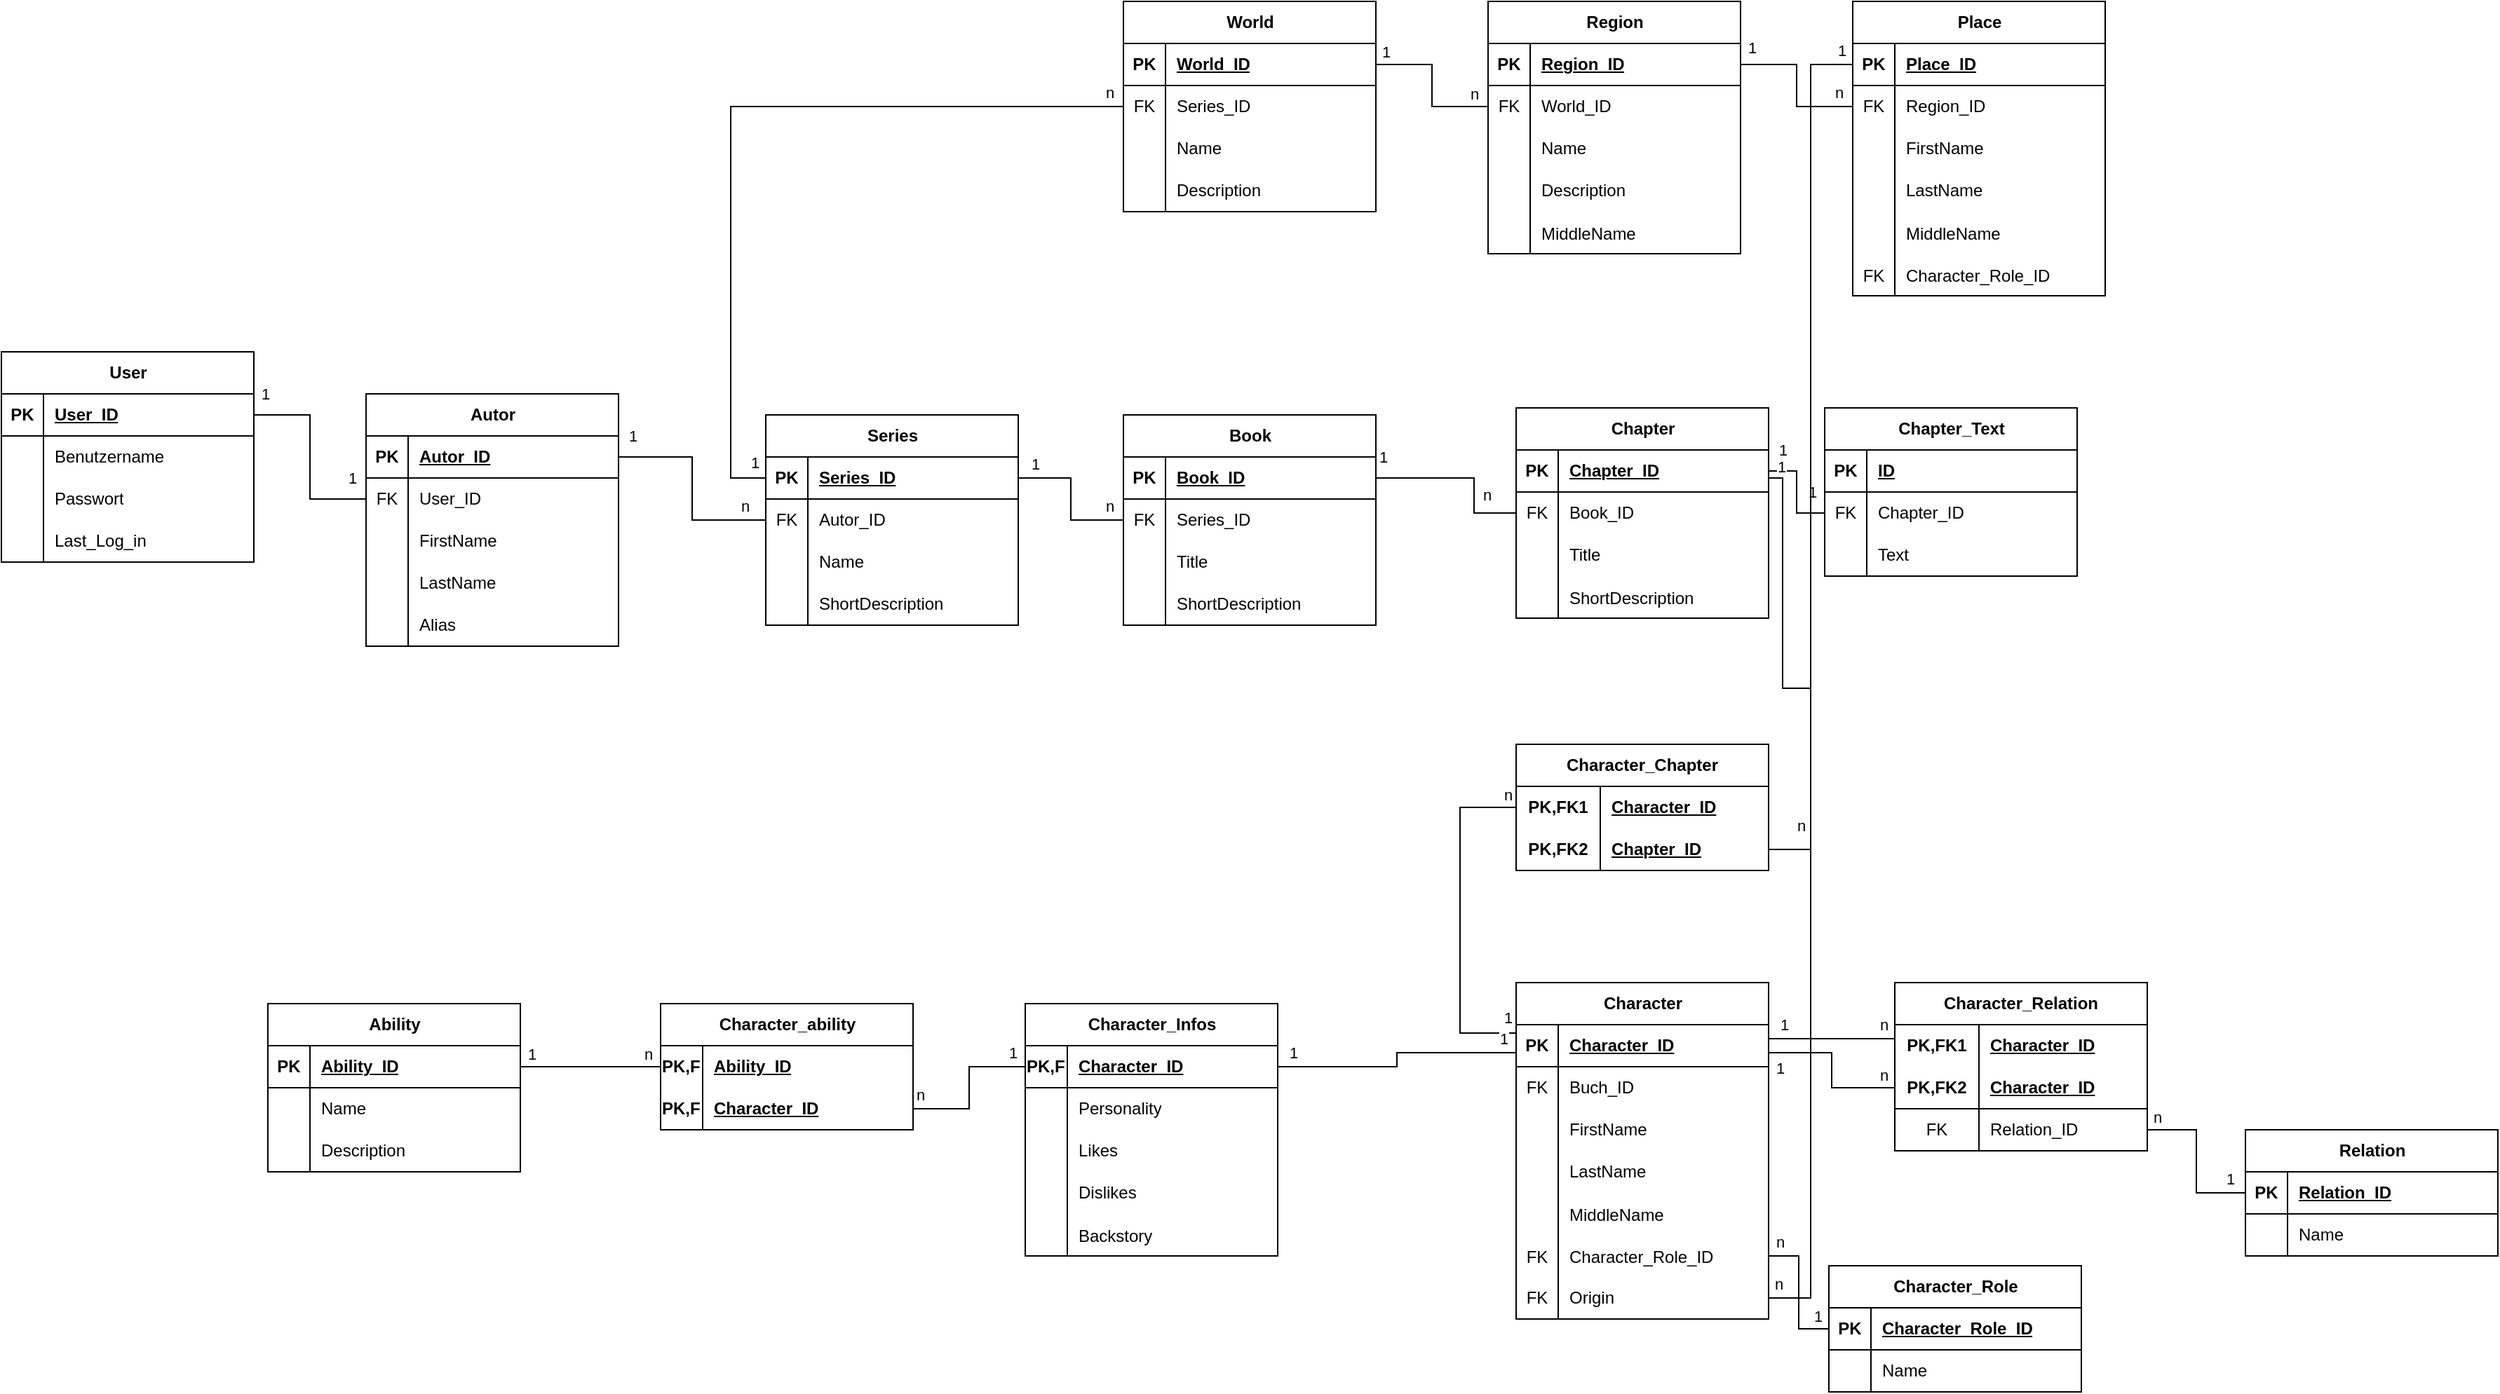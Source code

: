 <mxfile version="24.2.0" type="github">
  <diagram name="Page-1" id="ZxfWYGkPhsDWK3Irlfb6">
    <mxGraphModel dx="2143" dy="2005" grid="1" gridSize="10" guides="1" tooltips="1" connect="1" arrows="1" fold="1" page="1" pageScale="1" pageWidth="1169" pageHeight="827" math="0" shadow="0">
      <root>
        <mxCell id="0" />
        <mxCell id="1" parent="0" />
        <mxCell id="O8f4FtcBH8acP7DNghHi-1" value="Autor" style="shape=table;startSize=30;container=1;collapsible=1;childLayout=tableLayout;fixedRows=1;rowLines=0;fontStyle=1;align=center;resizeLast=1;html=1;" parent="1" vertex="1">
          <mxGeometry x="300" y="70" width="180" height="180" as="geometry" />
        </mxCell>
        <mxCell id="O8f4FtcBH8acP7DNghHi-2" value="" style="shape=tableRow;horizontal=0;startSize=0;swimlaneHead=0;swimlaneBody=0;fillColor=none;collapsible=0;dropTarget=0;points=[[0,0.5],[1,0.5]];portConstraint=eastwest;top=0;left=0;right=0;bottom=1;" parent="O8f4FtcBH8acP7DNghHi-1" vertex="1">
          <mxGeometry y="30" width="180" height="30" as="geometry" />
        </mxCell>
        <mxCell id="O8f4FtcBH8acP7DNghHi-3" value="PK" style="shape=partialRectangle;connectable=0;fillColor=none;top=0;left=0;bottom=0;right=0;fontStyle=1;overflow=hidden;whiteSpace=wrap;html=1;" parent="O8f4FtcBH8acP7DNghHi-2" vertex="1">
          <mxGeometry width="30" height="30" as="geometry">
            <mxRectangle width="30" height="30" as="alternateBounds" />
          </mxGeometry>
        </mxCell>
        <mxCell id="O8f4FtcBH8acP7DNghHi-4" value="Autor_ID" style="shape=partialRectangle;connectable=0;fillColor=none;top=0;left=0;bottom=0;right=0;align=left;spacingLeft=6;fontStyle=5;overflow=hidden;whiteSpace=wrap;html=1;" parent="O8f4FtcBH8acP7DNghHi-2" vertex="1">
          <mxGeometry x="30" width="150" height="30" as="geometry">
            <mxRectangle width="150" height="30" as="alternateBounds" />
          </mxGeometry>
        </mxCell>
        <mxCell id="O8f4FtcBH8acP7DNghHi-36" value="" style="shape=tableRow;horizontal=0;startSize=0;swimlaneHead=0;swimlaneBody=0;fillColor=none;collapsible=0;dropTarget=0;points=[[0,0.5],[1,0.5]];portConstraint=eastwest;top=0;left=0;right=0;bottom=0;" parent="O8f4FtcBH8acP7DNghHi-1" vertex="1">
          <mxGeometry y="60" width="180" height="30" as="geometry" />
        </mxCell>
        <mxCell id="O8f4FtcBH8acP7DNghHi-37" value="FK" style="shape=partialRectangle;connectable=0;fillColor=none;top=0;left=0;bottom=0;right=0;fontStyle=0;overflow=hidden;whiteSpace=wrap;html=1;" parent="O8f4FtcBH8acP7DNghHi-36" vertex="1">
          <mxGeometry width="30" height="30" as="geometry">
            <mxRectangle width="30" height="30" as="alternateBounds" />
          </mxGeometry>
        </mxCell>
        <mxCell id="O8f4FtcBH8acP7DNghHi-38" value="User_ID" style="shape=partialRectangle;connectable=0;fillColor=none;top=0;left=0;bottom=0;right=0;align=left;spacingLeft=6;fontStyle=0;overflow=hidden;whiteSpace=wrap;html=1;" parent="O8f4FtcBH8acP7DNghHi-36" vertex="1">
          <mxGeometry x="30" width="150" height="30" as="geometry">
            <mxRectangle width="150" height="30" as="alternateBounds" />
          </mxGeometry>
        </mxCell>
        <mxCell id="O8f4FtcBH8acP7DNghHi-11" value="" style="shape=tableRow;horizontal=0;startSize=0;swimlaneHead=0;swimlaneBody=0;fillColor=none;collapsible=0;dropTarget=0;points=[[0,0.5],[1,0.5]];portConstraint=eastwest;top=0;left=0;right=0;bottom=0;" parent="O8f4FtcBH8acP7DNghHi-1" vertex="1">
          <mxGeometry y="90" width="180" height="30" as="geometry" />
        </mxCell>
        <mxCell id="O8f4FtcBH8acP7DNghHi-12" value="" style="shape=partialRectangle;connectable=0;fillColor=none;top=0;left=0;bottom=0;right=0;editable=1;overflow=hidden;whiteSpace=wrap;html=1;" parent="O8f4FtcBH8acP7DNghHi-11" vertex="1">
          <mxGeometry width="30" height="30" as="geometry">
            <mxRectangle width="30" height="30" as="alternateBounds" />
          </mxGeometry>
        </mxCell>
        <mxCell id="O8f4FtcBH8acP7DNghHi-13" value="FirstName" style="shape=partialRectangle;connectable=0;fillColor=none;top=0;left=0;bottom=0;right=0;align=left;spacingLeft=6;overflow=hidden;whiteSpace=wrap;html=1;" parent="O8f4FtcBH8acP7DNghHi-11" vertex="1">
          <mxGeometry x="30" width="150" height="30" as="geometry">
            <mxRectangle width="150" height="30" as="alternateBounds" />
          </mxGeometry>
        </mxCell>
        <mxCell id="O8f4FtcBH8acP7DNghHi-30" value="" style="shape=tableRow;horizontal=0;startSize=0;swimlaneHead=0;swimlaneBody=0;fillColor=none;collapsible=0;dropTarget=0;points=[[0,0.5],[1,0.5]];portConstraint=eastwest;top=0;left=0;right=0;bottom=0;" parent="O8f4FtcBH8acP7DNghHi-1" vertex="1">
          <mxGeometry y="120" width="180" height="30" as="geometry" />
        </mxCell>
        <mxCell id="O8f4FtcBH8acP7DNghHi-31" value="" style="shape=partialRectangle;connectable=0;fillColor=none;top=0;left=0;bottom=0;right=0;fontStyle=0;overflow=hidden;whiteSpace=wrap;html=1;" parent="O8f4FtcBH8acP7DNghHi-30" vertex="1">
          <mxGeometry width="30" height="30" as="geometry">
            <mxRectangle width="30" height="30" as="alternateBounds" />
          </mxGeometry>
        </mxCell>
        <mxCell id="O8f4FtcBH8acP7DNghHi-32" value="LastName" style="shape=partialRectangle;connectable=0;fillColor=none;top=0;left=0;bottom=0;right=0;align=left;spacingLeft=6;fontStyle=0;overflow=hidden;whiteSpace=wrap;html=1;" parent="O8f4FtcBH8acP7DNghHi-30" vertex="1">
          <mxGeometry x="30" width="150" height="30" as="geometry">
            <mxRectangle width="150" height="30" as="alternateBounds" />
          </mxGeometry>
        </mxCell>
        <mxCell id="O8f4FtcBH8acP7DNghHi-33" value="" style="shape=tableRow;horizontal=0;startSize=0;swimlaneHead=0;swimlaneBody=0;fillColor=none;collapsible=0;dropTarget=0;points=[[0,0.5],[1,0.5]];portConstraint=eastwest;top=0;left=0;right=0;bottom=0;" parent="O8f4FtcBH8acP7DNghHi-1" vertex="1">
          <mxGeometry y="150" width="180" height="30" as="geometry" />
        </mxCell>
        <mxCell id="O8f4FtcBH8acP7DNghHi-34" value="" style="shape=partialRectangle;connectable=0;fillColor=none;top=0;left=0;bottom=0;right=0;fontStyle=0;overflow=hidden;whiteSpace=wrap;html=1;" parent="O8f4FtcBH8acP7DNghHi-33" vertex="1">
          <mxGeometry width="30" height="30" as="geometry">
            <mxRectangle width="30" height="30" as="alternateBounds" />
          </mxGeometry>
        </mxCell>
        <mxCell id="O8f4FtcBH8acP7DNghHi-35" value="Alias" style="shape=partialRectangle;connectable=0;fillColor=none;top=0;left=0;bottom=0;right=0;align=left;spacingLeft=6;fontStyle=0;overflow=hidden;whiteSpace=wrap;html=1;" parent="O8f4FtcBH8acP7DNghHi-33" vertex="1">
          <mxGeometry x="30" width="150" height="30" as="geometry">
            <mxRectangle width="150" height="30" as="alternateBounds" />
          </mxGeometry>
        </mxCell>
        <mxCell id="O8f4FtcBH8acP7DNghHi-14" value="User" style="shape=table;startSize=30;container=1;collapsible=1;childLayout=tableLayout;fixedRows=1;rowLines=0;fontStyle=1;align=center;resizeLast=1;html=1;" parent="1" vertex="1">
          <mxGeometry x="40" y="40" width="180" height="150" as="geometry" />
        </mxCell>
        <mxCell id="O8f4FtcBH8acP7DNghHi-15" value="" style="shape=tableRow;horizontal=0;startSize=0;swimlaneHead=0;swimlaneBody=0;fillColor=none;collapsible=0;dropTarget=0;points=[[0,0.5],[1,0.5]];portConstraint=eastwest;top=0;left=0;right=0;bottom=1;" parent="O8f4FtcBH8acP7DNghHi-14" vertex="1">
          <mxGeometry y="30" width="180" height="30" as="geometry" />
        </mxCell>
        <mxCell id="O8f4FtcBH8acP7DNghHi-16" value="PK" style="shape=partialRectangle;connectable=0;fillColor=none;top=0;left=0;bottom=0;right=0;fontStyle=1;overflow=hidden;whiteSpace=wrap;html=1;" parent="O8f4FtcBH8acP7DNghHi-15" vertex="1">
          <mxGeometry width="30" height="30" as="geometry">
            <mxRectangle width="30" height="30" as="alternateBounds" />
          </mxGeometry>
        </mxCell>
        <mxCell id="O8f4FtcBH8acP7DNghHi-17" value="User_ID" style="shape=partialRectangle;connectable=0;fillColor=none;top=0;left=0;bottom=0;right=0;align=left;spacingLeft=6;fontStyle=5;overflow=hidden;whiteSpace=wrap;html=1;" parent="O8f4FtcBH8acP7DNghHi-15" vertex="1">
          <mxGeometry x="30" width="150" height="30" as="geometry">
            <mxRectangle width="150" height="30" as="alternateBounds" />
          </mxGeometry>
        </mxCell>
        <mxCell id="O8f4FtcBH8acP7DNghHi-18" value="" style="shape=tableRow;horizontal=0;startSize=0;swimlaneHead=0;swimlaneBody=0;fillColor=none;collapsible=0;dropTarget=0;points=[[0,0.5],[1,0.5]];portConstraint=eastwest;top=0;left=0;right=0;bottom=0;" parent="O8f4FtcBH8acP7DNghHi-14" vertex="1">
          <mxGeometry y="60" width="180" height="30" as="geometry" />
        </mxCell>
        <mxCell id="O8f4FtcBH8acP7DNghHi-19" value="" style="shape=partialRectangle;connectable=0;fillColor=none;top=0;left=0;bottom=0;right=0;editable=1;overflow=hidden;whiteSpace=wrap;html=1;" parent="O8f4FtcBH8acP7DNghHi-18" vertex="1">
          <mxGeometry width="30" height="30" as="geometry">
            <mxRectangle width="30" height="30" as="alternateBounds" />
          </mxGeometry>
        </mxCell>
        <mxCell id="O8f4FtcBH8acP7DNghHi-20" value="Benutzername" style="shape=partialRectangle;connectable=0;fillColor=none;top=0;left=0;bottom=0;right=0;align=left;spacingLeft=6;overflow=hidden;whiteSpace=wrap;html=1;" parent="O8f4FtcBH8acP7DNghHi-18" vertex="1">
          <mxGeometry x="30" width="150" height="30" as="geometry">
            <mxRectangle width="150" height="30" as="alternateBounds" />
          </mxGeometry>
        </mxCell>
        <mxCell id="O8f4FtcBH8acP7DNghHi-21" value="" style="shape=tableRow;horizontal=0;startSize=0;swimlaneHead=0;swimlaneBody=0;fillColor=none;collapsible=0;dropTarget=0;points=[[0,0.5],[1,0.5]];portConstraint=eastwest;top=0;left=0;right=0;bottom=0;" parent="O8f4FtcBH8acP7DNghHi-14" vertex="1">
          <mxGeometry y="90" width="180" height="30" as="geometry" />
        </mxCell>
        <mxCell id="O8f4FtcBH8acP7DNghHi-22" value="" style="shape=partialRectangle;connectable=0;fillColor=none;top=0;left=0;bottom=0;right=0;editable=1;overflow=hidden;whiteSpace=wrap;html=1;" parent="O8f4FtcBH8acP7DNghHi-21" vertex="1">
          <mxGeometry width="30" height="30" as="geometry">
            <mxRectangle width="30" height="30" as="alternateBounds" />
          </mxGeometry>
        </mxCell>
        <mxCell id="O8f4FtcBH8acP7DNghHi-23" value="Passwort" style="shape=partialRectangle;connectable=0;fillColor=none;top=0;left=0;bottom=0;right=0;align=left;spacingLeft=6;overflow=hidden;whiteSpace=wrap;html=1;" parent="O8f4FtcBH8acP7DNghHi-21" vertex="1">
          <mxGeometry x="30" width="150" height="30" as="geometry">
            <mxRectangle width="150" height="30" as="alternateBounds" />
          </mxGeometry>
        </mxCell>
        <mxCell id="O8f4FtcBH8acP7DNghHi-24" value="" style="shape=tableRow;horizontal=0;startSize=0;swimlaneHead=0;swimlaneBody=0;fillColor=none;collapsible=0;dropTarget=0;points=[[0,0.5],[1,0.5]];portConstraint=eastwest;top=0;left=0;right=0;bottom=0;" parent="O8f4FtcBH8acP7DNghHi-14" vertex="1">
          <mxGeometry y="120" width="180" height="30" as="geometry" />
        </mxCell>
        <mxCell id="O8f4FtcBH8acP7DNghHi-25" value="" style="shape=partialRectangle;connectable=0;fillColor=none;top=0;left=0;bottom=0;right=0;editable=1;overflow=hidden;whiteSpace=wrap;html=1;" parent="O8f4FtcBH8acP7DNghHi-24" vertex="1">
          <mxGeometry width="30" height="30" as="geometry">
            <mxRectangle width="30" height="30" as="alternateBounds" />
          </mxGeometry>
        </mxCell>
        <mxCell id="O8f4FtcBH8acP7DNghHi-26" value="Last_Log_in" style="shape=partialRectangle;connectable=0;fillColor=none;top=0;left=0;bottom=0;right=0;align=left;spacingLeft=6;overflow=hidden;whiteSpace=wrap;html=1;" parent="O8f4FtcBH8acP7DNghHi-24" vertex="1">
          <mxGeometry x="30" width="150" height="30" as="geometry">
            <mxRectangle width="150" height="30" as="alternateBounds" />
          </mxGeometry>
        </mxCell>
        <mxCell id="O8f4FtcBH8acP7DNghHi-39" style="edgeStyle=orthogonalEdgeStyle;rounded=0;orthogonalLoop=1;jettySize=auto;html=1;endArrow=none;endFill=0;" parent="1" source="O8f4FtcBH8acP7DNghHi-36" target="O8f4FtcBH8acP7DNghHi-15" edge="1">
          <mxGeometry relative="1" as="geometry" />
        </mxCell>
        <mxCell id="O8f4FtcBH8acP7DNghHi-40" value="1" style="edgeLabel;html=1;align=center;verticalAlign=middle;resizable=0;points=[];" parent="O8f4FtcBH8acP7DNghHi-39" vertex="1" connectable="0">
          <mxGeometry x="0.891" y="-1" relative="1" as="geometry">
            <mxPoint y="-14" as="offset" />
          </mxGeometry>
        </mxCell>
        <mxCell id="O8f4FtcBH8acP7DNghHi-41" value="1" style="edgeLabel;html=1;align=center;verticalAlign=middle;resizable=0;points=[];" parent="O8f4FtcBH8acP7DNghHi-39" vertex="1" connectable="0">
          <mxGeometry x="-0.754" relative="1" as="geometry">
            <mxPoint x="7" y="-15" as="offset" />
          </mxGeometry>
        </mxCell>
        <mxCell id="O8f4FtcBH8acP7DNghHi-42" value="Series" style="shape=table;startSize=30;container=1;collapsible=1;childLayout=tableLayout;fixedRows=1;rowLines=0;fontStyle=1;align=center;resizeLast=1;html=1;" parent="1" vertex="1">
          <mxGeometry x="585" y="85" width="180" height="150" as="geometry" />
        </mxCell>
        <mxCell id="O8f4FtcBH8acP7DNghHi-43" value="" style="shape=tableRow;horizontal=0;startSize=0;swimlaneHead=0;swimlaneBody=0;fillColor=none;collapsible=0;dropTarget=0;points=[[0,0.5],[1,0.5]];portConstraint=eastwest;top=0;left=0;right=0;bottom=1;" parent="O8f4FtcBH8acP7DNghHi-42" vertex="1">
          <mxGeometry y="30" width="180" height="30" as="geometry" />
        </mxCell>
        <mxCell id="O8f4FtcBH8acP7DNghHi-44" value="PK" style="shape=partialRectangle;connectable=0;fillColor=none;top=0;left=0;bottom=0;right=0;fontStyle=1;overflow=hidden;whiteSpace=wrap;html=1;" parent="O8f4FtcBH8acP7DNghHi-43" vertex="1">
          <mxGeometry width="30" height="30" as="geometry">
            <mxRectangle width="30" height="30" as="alternateBounds" />
          </mxGeometry>
        </mxCell>
        <mxCell id="O8f4FtcBH8acP7DNghHi-45" value="Series_ID" style="shape=partialRectangle;connectable=0;fillColor=none;top=0;left=0;bottom=0;right=0;align=left;spacingLeft=6;fontStyle=5;overflow=hidden;whiteSpace=wrap;html=1;" parent="O8f4FtcBH8acP7DNghHi-43" vertex="1">
          <mxGeometry x="30" width="150" height="30" as="geometry">
            <mxRectangle width="150" height="30" as="alternateBounds" />
          </mxGeometry>
        </mxCell>
        <mxCell id="O8f4FtcBH8acP7DNghHi-46" value="" style="shape=tableRow;horizontal=0;startSize=0;swimlaneHead=0;swimlaneBody=0;fillColor=none;collapsible=0;dropTarget=0;points=[[0,0.5],[1,0.5]];portConstraint=eastwest;top=0;left=0;right=0;bottom=0;" parent="O8f4FtcBH8acP7DNghHi-42" vertex="1">
          <mxGeometry y="60" width="180" height="30" as="geometry" />
        </mxCell>
        <mxCell id="O8f4FtcBH8acP7DNghHi-47" value="FK" style="shape=partialRectangle;connectable=0;fillColor=none;top=0;left=0;bottom=0;right=0;editable=1;overflow=hidden;whiteSpace=wrap;html=1;" parent="O8f4FtcBH8acP7DNghHi-46" vertex="1">
          <mxGeometry width="30" height="30" as="geometry">
            <mxRectangle width="30" height="30" as="alternateBounds" />
          </mxGeometry>
        </mxCell>
        <mxCell id="O8f4FtcBH8acP7DNghHi-48" value="Autor_ID" style="shape=partialRectangle;connectable=0;fillColor=none;top=0;left=0;bottom=0;right=0;align=left;spacingLeft=6;overflow=hidden;whiteSpace=wrap;html=1;" parent="O8f4FtcBH8acP7DNghHi-46" vertex="1">
          <mxGeometry x="30" width="150" height="30" as="geometry">
            <mxRectangle width="150" height="30" as="alternateBounds" />
          </mxGeometry>
        </mxCell>
        <mxCell id="O8f4FtcBH8acP7DNghHi-49" value="" style="shape=tableRow;horizontal=0;startSize=0;swimlaneHead=0;swimlaneBody=0;fillColor=none;collapsible=0;dropTarget=0;points=[[0,0.5],[1,0.5]];portConstraint=eastwest;top=0;left=0;right=0;bottom=0;" parent="O8f4FtcBH8acP7DNghHi-42" vertex="1">
          <mxGeometry y="90" width="180" height="30" as="geometry" />
        </mxCell>
        <mxCell id="O8f4FtcBH8acP7DNghHi-50" value="" style="shape=partialRectangle;connectable=0;fillColor=none;top=0;left=0;bottom=0;right=0;editable=1;overflow=hidden;whiteSpace=wrap;html=1;" parent="O8f4FtcBH8acP7DNghHi-49" vertex="1">
          <mxGeometry width="30" height="30" as="geometry">
            <mxRectangle width="30" height="30" as="alternateBounds" />
          </mxGeometry>
        </mxCell>
        <mxCell id="O8f4FtcBH8acP7DNghHi-51" value="Name" style="shape=partialRectangle;connectable=0;fillColor=none;top=0;left=0;bottom=0;right=0;align=left;spacingLeft=6;overflow=hidden;whiteSpace=wrap;html=1;" parent="O8f4FtcBH8acP7DNghHi-49" vertex="1">
          <mxGeometry x="30" width="150" height="30" as="geometry">
            <mxRectangle width="150" height="30" as="alternateBounds" />
          </mxGeometry>
        </mxCell>
        <mxCell id="O8f4FtcBH8acP7DNghHi-52" value="" style="shape=tableRow;horizontal=0;startSize=0;swimlaneHead=0;swimlaneBody=0;fillColor=none;collapsible=0;dropTarget=0;points=[[0,0.5],[1,0.5]];portConstraint=eastwest;top=0;left=0;right=0;bottom=0;" parent="O8f4FtcBH8acP7DNghHi-42" vertex="1">
          <mxGeometry y="120" width="180" height="30" as="geometry" />
        </mxCell>
        <mxCell id="O8f4FtcBH8acP7DNghHi-53" value="" style="shape=partialRectangle;connectable=0;fillColor=none;top=0;left=0;bottom=0;right=0;editable=1;overflow=hidden;whiteSpace=wrap;html=1;" parent="O8f4FtcBH8acP7DNghHi-52" vertex="1">
          <mxGeometry width="30" height="30" as="geometry">
            <mxRectangle width="30" height="30" as="alternateBounds" />
          </mxGeometry>
        </mxCell>
        <mxCell id="O8f4FtcBH8acP7DNghHi-54" value="ShortDescription" style="shape=partialRectangle;connectable=0;fillColor=none;top=0;left=0;bottom=0;right=0;align=left;spacingLeft=6;overflow=hidden;whiteSpace=wrap;html=1;" parent="O8f4FtcBH8acP7DNghHi-52" vertex="1">
          <mxGeometry x="30" width="150" height="30" as="geometry">
            <mxRectangle width="150" height="30" as="alternateBounds" />
          </mxGeometry>
        </mxCell>
        <mxCell id="O8f4FtcBH8acP7DNghHi-55" style="edgeStyle=orthogonalEdgeStyle;rounded=0;orthogonalLoop=1;jettySize=auto;html=1;endArrow=none;endFill=0;" parent="1" source="O8f4FtcBH8acP7DNghHi-2" target="O8f4FtcBH8acP7DNghHi-46" edge="1">
          <mxGeometry relative="1" as="geometry" />
        </mxCell>
        <mxCell id="O8f4FtcBH8acP7DNghHi-56" value="1" style="edgeLabel;html=1;align=center;verticalAlign=middle;resizable=0;points=[];" parent="O8f4FtcBH8acP7DNghHi-55" vertex="1" connectable="0">
          <mxGeometry x="-0.831" y="3" relative="1" as="geometry">
            <mxPoint x="-3" y="-12" as="offset" />
          </mxGeometry>
        </mxCell>
        <mxCell id="O8f4FtcBH8acP7DNghHi-57" value="n" style="edgeLabel;html=1;align=center;verticalAlign=middle;resizable=0;points=[];" parent="O8f4FtcBH8acP7DNghHi-55" vertex="1" connectable="0">
          <mxGeometry x="0.792" y="-1" relative="1" as="geometry">
            <mxPoint y="-11" as="offset" />
          </mxGeometry>
        </mxCell>
        <mxCell id="O8f4FtcBH8acP7DNghHi-58" value="Book" style="shape=table;startSize=30;container=1;collapsible=1;childLayout=tableLayout;fixedRows=1;rowLines=0;fontStyle=1;align=center;resizeLast=1;html=1;" parent="1" vertex="1">
          <mxGeometry x="840" y="85" width="180" height="150" as="geometry" />
        </mxCell>
        <mxCell id="O8f4FtcBH8acP7DNghHi-59" value="" style="shape=tableRow;horizontal=0;startSize=0;swimlaneHead=0;swimlaneBody=0;fillColor=none;collapsible=0;dropTarget=0;points=[[0,0.5],[1,0.5]];portConstraint=eastwest;top=0;left=0;right=0;bottom=1;" parent="O8f4FtcBH8acP7DNghHi-58" vertex="1">
          <mxGeometry y="30" width="180" height="30" as="geometry" />
        </mxCell>
        <mxCell id="O8f4FtcBH8acP7DNghHi-60" value="PK" style="shape=partialRectangle;connectable=0;fillColor=none;top=0;left=0;bottom=0;right=0;fontStyle=1;overflow=hidden;whiteSpace=wrap;html=1;" parent="O8f4FtcBH8acP7DNghHi-59" vertex="1">
          <mxGeometry width="30" height="30" as="geometry">
            <mxRectangle width="30" height="30" as="alternateBounds" />
          </mxGeometry>
        </mxCell>
        <mxCell id="O8f4FtcBH8acP7DNghHi-61" value="Book_ID" style="shape=partialRectangle;connectable=0;fillColor=none;top=0;left=0;bottom=0;right=0;align=left;spacingLeft=6;fontStyle=5;overflow=hidden;whiteSpace=wrap;html=1;" parent="O8f4FtcBH8acP7DNghHi-59" vertex="1">
          <mxGeometry x="30" width="150" height="30" as="geometry">
            <mxRectangle width="150" height="30" as="alternateBounds" />
          </mxGeometry>
        </mxCell>
        <mxCell id="O8f4FtcBH8acP7DNghHi-62" value="" style="shape=tableRow;horizontal=0;startSize=0;swimlaneHead=0;swimlaneBody=0;fillColor=none;collapsible=0;dropTarget=0;points=[[0,0.5],[1,0.5]];portConstraint=eastwest;top=0;left=0;right=0;bottom=0;" parent="O8f4FtcBH8acP7DNghHi-58" vertex="1">
          <mxGeometry y="60" width="180" height="30" as="geometry" />
        </mxCell>
        <mxCell id="O8f4FtcBH8acP7DNghHi-63" value="FK" style="shape=partialRectangle;connectable=0;fillColor=none;top=0;left=0;bottom=0;right=0;editable=1;overflow=hidden;whiteSpace=wrap;html=1;" parent="O8f4FtcBH8acP7DNghHi-62" vertex="1">
          <mxGeometry width="30" height="30" as="geometry">
            <mxRectangle width="30" height="30" as="alternateBounds" />
          </mxGeometry>
        </mxCell>
        <mxCell id="O8f4FtcBH8acP7DNghHi-64" value="Series_ID" style="shape=partialRectangle;connectable=0;fillColor=none;top=0;left=0;bottom=0;right=0;align=left;spacingLeft=6;overflow=hidden;whiteSpace=wrap;html=1;" parent="O8f4FtcBH8acP7DNghHi-62" vertex="1">
          <mxGeometry x="30" width="150" height="30" as="geometry">
            <mxRectangle width="150" height="30" as="alternateBounds" />
          </mxGeometry>
        </mxCell>
        <mxCell id="O8f4FtcBH8acP7DNghHi-65" value="" style="shape=tableRow;horizontal=0;startSize=0;swimlaneHead=0;swimlaneBody=0;fillColor=none;collapsible=0;dropTarget=0;points=[[0,0.5],[1,0.5]];portConstraint=eastwest;top=0;left=0;right=0;bottom=0;" parent="O8f4FtcBH8acP7DNghHi-58" vertex="1">
          <mxGeometry y="90" width="180" height="30" as="geometry" />
        </mxCell>
        <mxCell id="O8f4FtcBH8acP7DNghHi-66" value="" style="shape=partialRectangle;connectable=0;fillColor=none;top=0;left=0;bottom=0;right=0;editable=1;overflow=hidden;whiteSpace=wrap;html=1;" parent="O8f4FtcBH8acP7DNghHi-65" vertex="1">
          <mxGeometry width="30" height="30" as="geometry">
            <mxRectangle width="30" height="30" as="alternateBounds" />
          </mxGeometry>
        </mxCell>
        <mxCell id="O8f4FtcBH8acP7DNghHi-67" value="Title" style="shape=partialRectangle;connectable=0;fillColor=none;top=0;left=0;bottom=0;right=0;align=left;spacingLeft=6;overflow=hidden;whiteSpace=wrap;html=1;" parent="O8f4FtcBH8acP7DNghHi-65" vertex="1">
          <mxGeometry x="30" width="150" height="30" as="geometry">
            <mxRectangle width="150" height="30" as="alternateBounds" />
          </mxGeometry>
        </mxCell>
        <mxCell id="O8f4FtcBH8acP7DNghHi-68" value="" style="shape=tableRow;horizontal=0;startSize=0;swimlaneHead=0;swimlaneBody=0;fillColor=none;collapsible=0;dropTarget=0;points=[[0,0.5],[1,0.5]];portConstraint=eastwest;top=0;left=0;right=0;bottom=0;" parent="O8f4FtcBH8acP7DNghHi-58" vertex="1">
          <mxGeometry y="120" width="180" height="30" as="geometry" />
        </mxCell>
        <mxCell id="O8f4FtcBH8acP7DNghHi-69" value="" style="shape=partialRectangle;connectable=0;fillColor=none;top=0;left=0;bottom=0;right=0;editable=1;overflow=hidden;whiteSpace=wrap;html=1;" parent="O8f4FtcBH8acP7DNghHi-68" vertex="1">
          <mxGeometry width="30" height="30" as="geometry">
            <mxRectangle width="30" height="30" as="alternateBounds" />
          </mxGeometry>
        </mxCell>
        <mxCell id="O8f4FtcBH8acP7DNghHi-70" value="ShortDescription" style="shape=partialRectangle;connectable=0;fillColor=none;top=0;left=0;bottom=0;right=0;align=left;spacingLeft=6;overflow=hidden;whiteSpace=wrap;html=1;" parent="O8f4FtcBH8acP7DNghHi-68" vertex="1">
          <mxGeometry x="30" width="150" height="30" as="geometry">
            <mxRectangle width="150" height="30" as="alternateBounds" />
          </mxGeometry>
        </mxCell>
        <mxCell id="O8f4FtcBH8acP7DNghHi-71" style="edgeStyle=orthogonalEdgeStyle;rounded=0;orthogonalLoop=1;jettySize=auto;html=1;endArrow=none;endFill=0;" parent="1" source="O8f4FtcBH8acP7DNghHi-43" target="O8f4FtcBH8acP7DNghHi-62" edge="1">
          <mxGeometry relative="1" as="geometry" />
        </mxCell>
        <mxCell id="O8f4FtcBH8acP7DNghHi-72" value="1" style="edgeLabel;html=1;align=center;verticalAlign=middle;resizable=0;points=[];" parent="O8f4FtcBH8acP7DNghHi-71" vertex="1" connectable="0">
          <mxGeometry x="-0.775" y="1" relative="1" as="geometry">
            <mxPoint y="-9" as="offset" />
          </mxGeometry>
        </mxCell>
        <mxCell id="O8f4FtcBH8acP7DNghHi-73" value="n" style="edgeLabel;html=1;align=center;verticalAlign=middle;resizable=0;points=[];" parent="O8f4FtcBH8acP7DNghHi-71" vertex="1" connectable="0">
          <mxGeometry x="0.749" y="1" relative="1" as="geometry">
            <mxPoint x="3" y="-9" as="offset" />
          </mxGeometry>
        </mxCell>
        <mxCell id="O8f4FtcBH8acP7DNghHi-100" value="Chapter" style="shape=table;startSize=30;container=1;collapsible=1;childLayout=tableLayout;fixedRows=1;rowLines=0;fontStyle=1;align=center;resizeLast=1;html=1;" parent="1" vertex="1">
          <mxGeometry x="1120" y="80" width="180" height="150" as="geometry" />
        </mxCell>
        <mxCell id="O8f4FtcBH8acP7DNghHi-101" value="" style="shape=tableRow;horizontal=0;startSize=0;swimlaneHead=0;swimlaneBody=0;fillColor=none;collapsible=0;dropTarget=0;points=[[0,0.5],[1,0.5]];portConstraint=eastwest;top=0;left=0;right=0;bottom=1;" parent="O8f4FtcBH8acP7DNghHi-100" vertex="1">
          <mxGeometry y="30" width="180" height="30" as="geometry" />
        </mxCell>
        <mxCell id="O8f4FtcBH8acP7DNghHi-102" value="PK" style="shape=partialRectangle;connectable=0;fillColor=none;top=0;left=0;bottom=0;right=0;fontStyle=1;overflow=hidden;whiteSpace=wrap;html=1;" parent="O8f4FtcBH8acP7DNghHi-101" vertex="1">
          <mxGeometry width="30" height="30" as="geometry">
            <mxRectangle width="30" height="30" as="alternateBounds" />
          </mxGeometry>
        </mxCell>
        <mxCell id="O8f4FtcBH8acP7DNghHi-103" value="Chapter_ID" style="shape=partialRectangle;connectable=0;fillColor=none;top=0;left=0;bottom=0;right=0;align=left;spacingLeft=6;fontStyle=5;overflow=hidden;whiteSpace=wrap;html=1;" parent="O8f4FtcBH8acP7DNghHi-101" vertex="1">
          <mxGeometry x="30" width="150" height="30" as="geometry">
            <mxRectangle width="150" height="30" as="alternateBounds" />
          </mxGeometry>
        </mxCell>
        <mxCell id="O8f4FtcBH8acP7DNghHi-104" value="" style="shape=tableRow;horizontal=0;startSize=0;swimlaneHead=0;swimlaneBody=0;fillColor=none;collapsible=0;dropTarget=0;points=[[0,0.5],[1,0.5]];portConstraint=eastwest;top=0;left=0;right=0;bottom=0;" parent="O8f4FtcBH8acP7DNghHi-100" vertex="1">
          <mxGeometry y="60" width="180" height="30" as="geometry" />
        </mxCell>
        <mxCell id="O8f4FtcBH8acP7DNghHi-105" value="FK" style="shape=partialRectangle;connectable=0;fillColor=none;top=0;left=0;bottom=0;right=0;editable=1;overflow=hidden;whiteSpace=wrap;html=1;" parent="O8f4FtcBH8acP7DNghHi-104" vertex="1">
          <mxGeometry width="30" height="30" as="geometry">
            <mxRectangle width="30" height="30" as="alternateBounds" />
          </mxGeometry>
        </mxCell>
        <mxCell id="O8f4FtcBH8acP7DNghHi-106" value="Book_ID" style="shape=partialRectangle;connectable=0;fillColor=none;top=0;left=0;bottom=0;right=0;align=left;spacingLeft=6;overflow=hidden;whiteSpace=wrap;html=1;" parent="O8f4FtcBH8acP7DNghHi-104" vertex="1">
          <mxGeometry x="30" width="150" height="30" as="geometry">
            <mxRectangle width="150" height="30" as="alternateBounds" />
          </mxGeometry>
        </mxCell>
        <mxCell id="O8f4FtcBH8acP7DNghHi-107" value="" style="shape=tableRow;horizontal=0;startSize=0;swimlaneHead=0;swimlaneBody=0;fillColor=none;collapsible=0;dropTarget=0;points=[[0,0.5],[1,0.5]];portConstraint=eastwest;top=0;left=0;right=0;bottom=0;" parent="O8f4FtcBH8acP7DNghHi-100" vertex="1">
          <mxGeometry y="90" width="180" height="30" as="geometry" />
        </mxCell>
        <mxCell id="O8f4FtcBH8acP7DNghHi-108" value="" style="shape=partialRectangle;connectable=0;fillColor=none;top=0;left=0;bottom=0;right=0;editable=1;overflow=hidden;whiteSpace=wrap;html=1;" parent="O8f4FtcBH8acP7DNghHi-107" vertex="1">
          <mxGeometry width="30" height="30" as="geometry">
            <mxRectangle width="30" height="30" as="alternateBounds" />
          </mxGeometry>
        </mxCell>
        <mxCell id="O8f4FtcBH8acP7DNghHi-109" value="Title" style="shape=partialRectangle;connectable=0;fillColor=none;top=0;left=0;bottom=0;right=0;align=left;spacingLeft=6;overflow=hidden;whiteSpace=wrap;html=1;" parent="O8f4FtcBH8acP7DNghHi-107" vertex="1">
          <mxGeometry x="30" width="150" height="30" as="geometry">
            <mxRectangle width="150" height="30" as="alternateBounds" />
          </mxGeometry>
        </mxCell>
        <mxCell id="O8f4FtcBH8acP7DNghHi-114" value="" style="shape=tableRow;horizontal=0;startSize=0;swimlaneHead=0;swimlaneBody=0;fillColor=none;collapsible=0;dropTarget=0;points=[[0,0.5],[1,0.5]];portConstraint=eastwest;top=0;left=0;right=0;bottom=0;" parent="O8f4FtcBH8acP7DNghHi-100" vertex="1">
          <mxGeometry y="120" width="180" height="30" as="geometry" />
        </mxCell>
        <mxCell id="O8f4FtcBH8acP7DNghHi-115" value="" style="shape=partialRectangle;connectable=0;fillColor=none;top=0;left=0;bottom=0;right=0;editable=1;overflow=hidden;" parent="O8f4FtcBH8acP7DNghHi-114" vertex="1">
          <mxGeometry width="30" height="30" as="geometry">
            <mxRectangle width="30" height="30" as="alternateBounds" />
          </mxGeometry>
        </mxCell>
        <mxCell id="O8f4FtcBH8acP7DNghHi-116" value="ShortDescription" style="shape=partialRectangle;connectable=0;fillColor=none;top=0;left=0;bottom=0;right=0;align=left;spacingLeft=6;overflow=hidden;" parent="O8f4FtcBH8acP7DNghHi-114" vertex="1">
          <mxGeometry x="30" width="150" height="30" as="geometry">
            <mxRectangle width="150" height="30" as="alternateBounds" />
          </mxGeometry>
        </mxCell>
        <mxCell id="O8f4FtcBH8acP7DNghHi-117" style="edgeStyle=orthogonalEdgeStyle;rounded=0;orthogonalLoop=1;jettySize=auto;html=1;endArrow=none;endFill=0;" parent="1" source="O8f4FtcBH8acP7DNghHi-59" target="O8f4FtcBH8acP7DNghHi-104" edge="1">
          <mxGeometry relative="1" as="geometry">
            <Array as="points">
              <mxPoint x="1090" y="130" />
              <mxPoint x="1090" y="155" />
            </Array>
          </mxGeometry>
        </mxCell>
        <mxCell id="O8f4FtcBH8acP7DNghHi-118" value="1" style="edgeLabel;html=1;align=center;verticalAlign=middle;resizable=0;points=[];" parent="O8f4FtcBH8acP7DNghHi-117" vertex="1" connectable="0">
          <mxGeometry x="-0.92" y="1" relative="1" as="geometry">
            <mxPoint y="-14" as="offset" />
          </mxGeometry>
        </mxCell>
        <mxCell id="O8f4FtcBH8acP7DNghHi-119" value="n" style="edgeLabel;html=1;align=center;verticalAlign=middle;resizable=0;points=[];" parent="O8f4FtcBH8acP7DNghHi-117" vertex="1" connectable="0">
          <mxGeometry x="0.879" y="-1" relative="1" as="geometry">
            <mxPoint x="-14" y="-14" as="offset" />
          </mxGeometry>
        </mxCell>
        <mxCell id="O8f4FtcBH8acP7DNghHi-120" value="Chapter_Text" style="shape=table;startSize=30;container=1;collapsible=1;childLayout=tableLayout;fixedRows=1;rowLines=0;fontStyle=1;align=center;resizeLast=1;html=1;" parent="1" vertex="1">
          <mxGeometry x="1340" y="80" width="180" height="120" as="geometry" />
        </mxCell>
        <mxCell id="O8f4FtcBH8acP7DNghHi-121" value="" style="shape=tableRow;horizontal=0;startSize=0;swimlaneHead=0;swimlaneBody=0;fillColor=none;collapsible=0;dropTarget=0;points=[[0,0.5],[1,0.5]];portConstraint=eastwest;top=0;left=0;right=0;bottom=1;" parent="O8f4FtcBH8acP7DNghHi-120" vertex="1">
          <mxGeometry y="30" width="180" height="30" as="geometry" />
        </mxCell>
        <mxCell id="O8f4FtcBH8acP7DNghHi-122" value="PK" style="shape=partialRectangle;connectable=0;fillColor=none;top=0;left=0;bottom=0;right=0;fontStyle=1;overflow=hidden;whiteSpace=wrap;html=1;" parent="O8f4FtcBH8acP7DNghHi-121" vertex="1">
          <mxGeometry width="30" height="30" as="geometry">
            <mxRectangle width="30" height="30" as="alternateBounds" />
          </mxGeometry>
        </mxCell>
        <mxCell id="O8f4FtcBH8acP7DNghHi-123" value="ID" style="shape=partialRectangle;connectable=0;fillColor=none;top=0;left=0;bottom=0;right=0;align=left;spacingLeft=6;fontStyle=5;overflow=hidden;whiteSpace=wrap;html=1;" parent="O8f4FtcBH8acP7DNghHi-121" vertex="1">
          <mxGeometry x="30" width="150" height="30" as="geometry">
            <mxRectangle width="150" height="30" as="alternateBounds" />
          </mxGeometry>
        </mxCell>
        <mxCell id="O8f4FtcBH8acP7DNghHi-124" value="" style="shape=tableRow;horizontal=0;startSize=0;swimlaneHead=0;swimlaneBody=0;fillColor=none;collapsible=0;dropTarget=0;points=[[0,0.5],[1,0.5]];portConstraint=eastwest;top=0;left=0;right=0;bottom=0;" parent="O8f4FtcBH8acP7DNghHi-120" vertex="1">
          <mxGeometry y="60" width="180" height="30" as="geometry" />
        </mxCell>
        <mxCell id="O8f4FtcBH8acP7DNghHi-125" value="FK" style="shape=partialRectangle;connectable=0;fillColor=none;top=0;left=0;bottom=0;right=0;editable=1;overflow=hidden;whiteSpace=wrap;html=1;" parent="O8f4FtcBH8acP7DNghHi-124" vertex="1">
          <mxGeometry width="30" height="30" as="geometry">
            <mxRectangle width="30" height="30" as="alternateBounds" />
          </mxGeometry>
        </mxCell>
        <mxCell id="O8f4FtcBH8acP7DNghHi-126" value="Chapter_ID" style="shape=partialRectangle;connectable=0;fillColor=none;top=0;left=0;bottom=0;right=0;align=left;spacingLeft=6;overflow=hidden;whiteSpace=wrap;html=1;" parent="O8f4FtcBH8acP7DNghHi-124" vertex="1">
          <mxGeometry x="30" width="150" height="30" as="geometry">
            <mxRectangle width="150" height="30" as="alternateBounds" />
          </mxGeometry>
        </mxCell>
        <mxCell id="O8f4FtcBH8acP7DNghHi-127" value="" style="shape=tableRow;horizontal=0;startSize=0;swimlaneHead=0;swimlaneBody=0;fillColor=none;collapsible=0;dropTarget=0;points=[[0,0.5],[1,0.5]];portConstraint=eastwest;top=0;left=0;right=0;bottom=0;" parent="O8f4FtcBH8acP7DNghHi-120" vertex="1">
          <mxGeometry y="90" width="180" height="30" as="geometry" />
        </mxCell>
        <mxCell id="O8f4FtcBH8acP7DNghHi-128" value="" style="shape=partialRectangle;connectable=0;fillColor=none;top=0;left=0;bottom=0;right=0;editable=1;overflow=hidden;whiteSpace=wrap;html=1;" parent="O8f4FtcBH8acP7DNghHi-127" vertex="1">
          <mxGeometry width="30" height="30" as="geometry">
            <mxRectangle width="30" height="30" as="alternateBounds" />
          </mxGeometry>
        </mxCell>
        <mxCell id="O8f4FtcBH8acP7DNghHi-129" value="Text" style="shape=partialRectangle;connectable=0;fillColor=none;top=0;left=0;bottom=0;right=0;align=left;spacingLeft=6;overflow=hidden;whiteSpace=wrap;html=1;" parent="O8f4FtcBH8acP7DNghHi-127" vertex="1">
          <mxGeometry x="30" width="150" height="30" as="geometry">
            <mxRectangle width="150" height="30" as="alternateBounds" />
          </mxGeometry>
        </mxCell>
        <mxCell id="O8f4FtcBH8acP7DNghHi-133" style="edgeStyle=orthogonalEdgeStyle;rounded=0;orthogonalLoop=1;jettySize=auto;html=1;endArrow=none;endFill=0;" parent="1" source="O8f4FtcBH8acP7DNghHi-101" target="O8f4FtcBH8acP7DNghHi-124" edge="1">
          <mxGeometry relative="1" as="geometry" />
        </mxCell>
        <mxCell id="O8f4FtcBH8acP7DNghHi-134" value="1" style="edgeLabel;html=1;align=center;verticalAlign=middle;resizable=0;points=[];" parent="O8f4FtcBH8acP7DNghHi-133" vertex="1" connectable="0">
          <mxGeometry x="-0.724" y="1" relative="1" as="geometry">
            <mxPoint y="-14" as="offset" />
          </mxGeometry>
        </mxCell>
        <mxCell id="O8f4FtcBH8acP7DNghHi-135" value="1" style="edgeLabel;html=1;align=center;verticalAlign=middle;resizable=0;points=[];" parent="O8f4FtcBH8acP7DNghHi-133" vertex="1" connectable="0">
          <mxGeometry x="0.746" y="-2" relative="1" as="geometry">
            <mxPoint y="-17" as="offset" />
          </mxGeometry>
        </mxCell>
        <mxCell id="O8f4FtcBH8acP7DNghHi-149" value="Character_Chapter" style="shape=table;startSize=30;container=1;collapsible=1;childLayout=tableLayout;fixedRows=1;rowLines=0;fontStyle=1;align=center;resizeLast=1;html=1;whiteSpace=wrap;" parent="1" vertex="1">
          <mxGeometry x="1120" y="320" width="180" height="90" as="geometry" />
        </mxCell>
        <mxCell id="O8f4FtcBH8acP7DNghHi-150" value="" style="shape=tableRow;horizontal=0;startSize=0;swimlaneHead=0;swimlaneBody=0;fillColor=none;collapsible=0;dropTarget=0;points=[[0,0.5],[1,0.5]];portConstraint=eastwest;top=0;left=0;right=0;bottom=0;html=1;" parent="O8f4FtcBH8acP7DNghHi-149" vertex="1">
          <mxGeometry y="30" width="180" height="30" as="geometry" />
        </mxCell>
        <mxCell id="O8f4FtcBH8acP7DNghHi-151" value="PK,FK1" style="shape=partialRectangle;connectable=0;fillColor=none;top=0;left=0;bottom=0;right=0;fontStyle=1;overflow=hidden;html=1;whiteSpace=wrap;" parent="O8f4FtcBH8acP7DNghHi-150" vertex="1">
          <mxGeometry width="60" height="30" as="geometry">
            <mxRectangle width="60" height="30" as="alternateBounds" />
          </mxGeometry>
        </mxCell>
        <mxCell id="O8f4FtcBH8acP7DNghHi-152" value="Character_ID" style="shape=partialRectangle;connectable=0;fillColor=none;top=0;left=0;bottom=0;right=0;align=left;spacingLeft=6;fontStyle=5;overflow=hidden;html=1;whiteSpace=wrap;" parent="O8f4FtcBH8acP7DNghHi-150" vertex="1">
          <mxGeometry x="60" width="120" height="30" as="geometry">
            <mxRectangle width="120" height="30" as="alternateBounds" />
          </mxGeometry>
        </mxCell>
        <mxCell id="O8f4FtcBH8acP7DNghHi-153" value="" style="shape=tableRow;horizontal=0;startSize=0;swimlaneHead=0;swimlaneBody=0;fillColor=none;collapsible=0;dropTarget=0;points=[[0,0.5],[1,0.5]];portConstraint=eastwest;top=0;left=0;right=0;bottom=1;html=1;" parent="O8f4FtcBH8acP7DNghHi-149" vertex="1">
          <mxGeometry y="60" width="180" height="30" as="geometry" />
        </mxCell>
        <mxCell id="O8f4FtcBH8acP7DNghHi-154" value="PK,FK2" style="shape=partialRectangle;connectable=0;fillColor=none;top=0;left=0;bottom=0;right=0;fontStyle=1;overflow=hidden;html=1;whiteSpace=wrap;" parent="O8f4FtcBH8acP7DNghHi-153" vertex="1">
          <mxGeometry width="60" height="30" as="geometry">
            <mxRectangle width="60" height="30" as="alternateBounds" />
          </mxGeometry>
        </mxCell>
        <mxCell id="O8f4FtcBH8acP7DNghHi-155" value="Chapter_ID" style="shape=partialRectangle;connectable=0;fillColor=none;top=0;left=0;bottom=0;right=0;align=left;spacingLeft=6;fontStyle=5;overflow=hidden;html=1;whiteSpace=wrap;" parent="O8f4FtcBH8acP7DNghHi-153" vertex="1">
          <mxGeometry x="60" width="120" height="30" as="geometry">
            <mxRectangle width="120" height="30" as="alternateBounds" />
          </mxGeometry>
        </mxCell>
        <mxCell id="O8f4FtcBH8acP7DNghHi-162" style="edgeStyle=orthogonalEdgeStyle;rounded=0;orthogonalLoop=1;jettySize=auto;html=1;endArrow=none;endFill=0;" parent="1" source="O8f4FtcBH8acP7DNghHi-101" target="O8f4FtcBH8acP7DNghHi-153" edge="1">
          <mxGeometry relative="1" as="geometry">
            <Array as="points">
              <mxPoint x="1310" y="130" />
              <mxPoint x="1310" y="280" />
              <mxPoint x="1330" y="280" />
              <mxPoint x="1330" y="395" />
            </Array>
          </mxGeometry>
        </mxCell>
        <mxCell id="O8f4FtcBH8acP7DNghHi-163" value="1" style="edgeLabel;html=1;align=center;verticalAlign=middle;resizable=0;points=[];" parent="O8f4FtcBH8acP7DNghHi-162" vertex="1" connectable="0">
          <mxGeometry x="-0.935" y="-1" relative="1" as="geometry">
            <mxPoint y="-9" as="offset" />
          </mxGeometry>
        </mxCell>
        <mxCell id="O8f4FtcBH8acP7DNghHi-164" value="n" style="edgeLabel;html=1;align=center;verticalAlign=middle;resizable=0;points=[];" parent="O8f4FtcBH8acP7DNghHi-162" vertex="1" connectable="0">
          <mxGeometry x="0.91" y="-2" relative="1" as="geometry">
            <mxPoint x="8" y="-15" as="offset" />
          </mxGeometry>
        </mxCell>
        <mxCell id="O8f4FtcBH8acP7DNghHi-165" value="Character" style="shape=table;startSize=30;container=1;collapsible=1;childLayout=tableLayout;fixedRows=1;rowLines=0;fontStyle=1;align=center;resizeLast=1;html=1;" parent="1" vertex="1">
          <mxGeometry x="1120" y="490" width="180" height="240" as="geometry" />
        </mxCell>
        <mxCell id="O8f4FtcBH8acP7DNghHi-166" value="" style="shape=tableRow;horizontal=0;startSize=0;swimlaneHead=0;swimlaneBody=0;fillColor=none;collapsible=0;dropTarget=0;points=[[0,0.5],[1,0.5]];portConstraint=eastwest;top=0;left=0;right=0;bottom=1;" parent="O8f4FtcBH8acP7DNghHi-165" vertex="1">
          <mxGeometry y="30" width="180" height="30" as="geometry" />
        </mxCell>
        <mxCell id="O8f4FtcBH8acP7DNghHi-167" value="PK" style="shape=partialRectangle;connectable=0;fillColor=none;top=0;left=0;bottom=0;right=0;fontStyle=1;overflow=hidden;whiteSpace=wrap;html=1;" parent="O8f4FtcBH8acP7DNghHi-166" vertex="1">
          <mxGeometry width="30" height="30" as="geometry">
            <mxRectangle width="30" height="30" as="alternateBounds" />
          </mxGeometry>
        </mxCell>
        <mxCell id="O8f4FtcBH8acP7DNghHi-168" value="Character_ID" style="shape=partialRectangle;connectable=0;fillColor=none;top=0;left=0;bottom=0;right=0;align=left;spacingLeft=6;fontStyle=5;overflow=hidden;whiteSpace=wrap;html=1;" parent="O8f4FtcBH8acP7DNghHi-166" vertex="1">
          <mxGeometry x="30" width="150" height="30" as="geometry">
            <mxRectangle width="150" height="30" as="alternateBounds" />
          </mxGeometry>
        </mxCell>
        <mxCell id="O8f4FtcBH8acP7DNghHi-169" value="" style="shape=tableRow;horizontal=0;startSize=0;swimlaneHead=0;swimlaneBody=0;fillColor=none;collapsible=0;dropTarget=0;points=[[0,0.5],[1,0.5]];portConstraint=eastwest;top=0;left=0;right=0;bottom=0;" parent="O8f4FtcBH8acP7DNghHi-165" vertex="1">
          <mxGeometry y="60" width="180" height="30" as="geometry" />
        </mxCell>
        <mxCell id="O8f4FtcBH8acP7DNghHi-170" value="FK" style="shape=partialRectangle;connectable=0;fillColor=none;top=0;left=0;bottom=0;right=0;editable=1;overflow=hidden;whiteSpace=wrap;html=1;" parent="O8f4FtcBH8acP7DNghHi-169" vertex="1">
          <mxGeometry width="30" height="30" as="geometry">
            <mxRectangle width="30" height="30" as="alternateBounds" />
          </mxGeometry>
        </mxCell>
        <mxCell id="O8f4FtcBH8acP7DNghHi-171" value="Buch_ID" style="shape=partialRectangle;connectable=0;fillColor=none;top=0;left=0;bottom=0;right=0;align=left;spacingLeft=6;overflow=hidden;whiteSpace=wrap;html=1;" parent="O8f4FtcBH8acP7DNghHi-169" vertex="1">
          <mxGeometry x="30" width="150" height="30" as="geometry">
            <mxRectangle width="150" height="30" as="alternateBounds" />
          </mxGeometry>
        </mxCell>
        <mxCell id="O8f4FtcBH8acP7DNghHi-172" value="" style="shape=tableRow;horizontal=0;startSize=0;swimlaneHead=0;swimlaneBody=0;fillColor=none;collapsible=0;dropTarget=0;points=[[0,0.5],[1,0.5]];portConstraint=eastwest;top=0;left=0;right=0;bottom=0;" parent="O8f4FtcBH8acP7DNghHi-165" vertex="1">
          <mxGeometry y="90" width="180" height="30" as="geometry" />
        </mxCell>
        <mxCell id="O8f4FtcBH8acP7DNghHi-173" value="" style="shape=partialRectangle;connectable=0;fillColor=none;top=0;left=0;bottom=0;right=0;editable=1;overflow=hidden;whiteSpace=wrap;html=1;" parent="O8f4FtcBH8acP7DNghHi-172" vertex="1">
          <mxGeometry width="30" height="30" as="geometry">
            <mxRectangle width="30" height="30" as="alternateBounds" />
          </mxGeometry>
        </mxCell>
        <mxCell id="O8f4FtcBH8acP7DNghHi-174" value="FirstName" style="shape=partialRectangle;connectable=0;fillColor=none;top=0;left=0;bottom=0;right=0;align=left;spacingLeft=6;overflow=hidden;whiteSpace=wrap;html=1;" parent="O8f4FtcBH8acP7DNghHi-172" vertex="1">
          <mxGeometry x="30" width="150" height="30" as="geometry">
            <mxRectangle width="150" height="30" as="alternateBounds" />
          </mxGeometry>
        </mxCell>
        <mxCell id="O8f4FtcBH8acP7DNghHi-175" value="" style="shape=tableRow;horizontal=0;startSize=0;swimlaneHead=0;swimlaneBody=0;fillColor=none;collapsible=0;dropTarget=0;points=[[0,0.5],[1,0.5]];portConstraint=eastwest;top=0;left=0;right=0;bottom=0;" parent="O8f4FtcBH8acP7DNghHi-165" vertex="1">
          <mxGeometry y="120" width="180" height="30" as="geometry" />
        </mxCell>
        <mxCell id="O8f4FtcBH8acP7DNghHi-176" value="" style="shape=partialRectangle;connectable=0;fillColor=none;top=0;left=0;bottom=0;right=0;editable=1;overflow=hidden;whiteSpace=wrap;html=1;" parent="O8f4FtcBH8acP7DNghHi-175" vertex="1">
          <mxGeometry width="30" height="30" as="geometry">
            <mxRectangle width="30" height="30" as="alternateBounds" />
          </mxGeometry>
        </mxCell>
        <mxCell id="O8f4FtcBH8acP7DNghHi-177" value="LastName" style="shape=partialRectangle;connectable=0;fillColor=none;top=0;left=0;bottom=0;right=0;align=left;spacingLeft=6;overflow=hidden;whiteSpace=wrap;html=1;" parent="O8f4FtcBH8acP7DNghHi-175" vertex="1">
          <mxGeometry x="30" width="150" height="30" as="geometry">
            <mxRectangle width="150" height="30" as="alternateBounds" />
          </mxGeometry>
        </mxCell>
        <mxCell id="O8f4FtcBH8acP7DNghHi-185" value="" style="shape=tableRow;horizontal=0;startSize=0;swimlaneHead=0;swimlaneBody=0;fillColor=none;collapsible=0;dropTarget=0;points=[[0,0.5],[1,0.5]];portConstraint=eastwest;top=0;left=0;right=0;bottom=0;" parent="O8f4FtcBH8acP7DNghHi-165" vertex="1">
          <mxGeometry y="150" width="180" height="30" as="geometry" />
        </mxCell>
        <mxCell id="O8f4FtcBH8acP7DNghHi-186" value="" style="shape=partialRectangle;connectable=0;fillColor=none;top=0;left=0;bottom=0;right=0;editable=1;overflow=hidden;" parent="O8f4FtcBH8acP7DNghHi-185" vertex="1">
          <mxGeometry width="30" height="30" as="geometry">
            <mxRectangle width="30" height="30" as="alternateBounds" />
          </mxGeometry>
        </mxCell>
        <mxCell id="O8f4FtcBH8acP7DNghHi-187" value="MiddleName" style="shape=partialRectangle;connectable=0;fillColor=none;top=0;left=0;bottom=0;right=0;align=left;spacingLeft=6;overflow=hidden;" parent="O8f4FtcBH8acP7DNghHi-185" vertex="1">
          <mxGeometry x="30" width="150" height="30" as="geometry">
            <mxRectangle width="150" height="30" as="alternateBounds" />
          </mxGeometry>
        </mxCell>
        <mxCell id="O8f4FtcBH8acP7DNghHi-188" value="" style="shape=tableRow;horizontal=0;startSize=0;swimlaneHead=0;swimlaneBody=0;fillColor=none;collapsible=0;dropTarget=0;points=[[0,0.5],[1,0.5]];portConstraint=eastwest;top=0;left=0;right=0;bottom=0;" parent="O8f4FtcBH8acP7DNghHi-165" vertex="1">
          <mxGeometry y="180" width="180" height="30" as="geometry" />
        </mxCell>
        <mxCell id="O8f4FtcBH8acP7DNghHi-189" value="FK" style="shape=partialRectangle;connectable=0;fillColor=none;top=0;left=0;bottom=0;right=0;editable=1;overflow=hidden;" parent="O8f4FtcBH8acP7DNghHi-188" vertex="1">
          <mxGeometry width="30" height="30" as="geometry">
            <mxRectangle width="30" height="30" as="alternateBounds" />
          </mxGeometry>
        </mxCell>
        <mxCell id="O8f4FtcBH8acP7DNghHi-190" value="Character_Role_ID" style="shape=partialRectangle;connectable=0;fillColor=none;top=0;left=0;bottom=0;right=0;align=left;spacingLeft=6;overflow=hidden;" parent="O8f4FtcBH8acP7DNghHi-188" vertex="1">
          <mxGeometry x="30" width="150" height="30" as="geometry">
            <mxRectangle width="150" height="30" as="alternateBounds" />
          </mxGeometry>
        </mxCell>
        <mxCell id="O8f4FtcBH8acP7DNghHi-379" value="" style="shape=tableRow;horizontal=0;startSize=0;swimlaneHead=0;swimlaneBody=0;fillColor=none;collapsible=0;dropTarget=0;points=[[0,0.5],[1,0.5]];portConstraint=eastwest;top=0;left=0;right=0;bottom=0;" parent="O8f4FtcBH8acP7DNghHi-165" vertex="1">
          <mxGeometry y="210" width="180" height="30" as="geometry" />
        </mxCell>
        <mxCell id="O8f4FtcBH8acP7DNghHi-380" value="FK" style="shape=partialRectangle;connectable=0;fillColor=none;top=0;left=0;bottom=0;right=0;fontStyle=0;overflow=hidden;whiteSpace=wrap;html=1;" parent="O8f4FtcBH8acP7DNghHi-379" vertex="1">
          <mxGeometry width="30" height="30" as="geometry">
            <mxRectangle width="30" height="30" as="alternateBounds" />
          </mxGeometry>
        </mxCell>
        <mxCell id="O8f4FtcBH8acP7DNghHi-381" value="Origin" style="shape=partialRectangle;connectable=0;fillColor=none;top=0;left=0;bottom=0;right=0;align=left;spacingLeft=6;fontStyle=0;overflow=hidden;whiteSpace=wrap;html=1;" parent="O8f4FtcBH8acP7DNghHi-379" vertex="1">
          <mxGeometry x="30" width="150" height="30" as="geometry">
            <mxRectangle width="150" height="30" as="alternateBounds" />
          </mxGeometry>
        </mxCell>
        <mxCell id="O8f4FtcBH8acP7DNghHi-178" style="edgeStyle=orthogonalEdgeStyle;rounded=0;orthogonalLoop=1;jettySize=auto;html=1;endArrow=none;endFill=0;" parent="1" source="O8f4FtcBH8acP7DNghHi-166" target="O8f4FtcBH8acP7DNghHi-150" edge="1">
          <mxGeometry relative="1" as="geometry">
            <Array as="points">
              <mxPoint x="1080" y="526" />
              <mxPoint x="1080" y="365" />
            </Array>
          </mxGeometry>
        </mxCell>
        <mxCell id="O8f4FtcBH8acP7DNghHi-179" value="n" style="edgeLabel;html=1;align=center;verticalAlign=middle;resizable=0;points=[];" parent="O8f4FtcBH8acP7DNghHi-178" vertex="1" connectable="0">
          <mxGeometry x="0.875" relative="1" as="geometry">
            <mxPoint x="9" y="-9" as="offset" />
          </mxGeometry>
        </mxCell>
        <mxCell id="O8f4FtcBH8acP7DNghHi-180" value="1" style="edgeLabel;html=1;align=center;verticalAlign=middle;resizable=0;points=[];" parent="O8f4FtcBH8acP7DNghHi-178" vertex="1" connectable="0">
          <mxGeometry x="-0.902" y="1" relative="1" as="geometry">
            <mxPoint x="6" y="-12" as="offset" />
          </mxGeometry>
        </mxCell>
        <mxCell id="O8f4FtcBH8acP7DNghHi-204" style="edgeStyle=orthogonalEdgeStyle;rounded=0;orthogonalLoop=1;jettySize=auto;html=1;endArrow=none;endFill=0;" parent="1" source="O8f4FtcBH8acP7DNghHi-191" target="O8f4FtcBH8acP7DNghHi-188" edge="1">
          <mxGeometry relative="1" as="geometry" />
        </mxCell>
        <mxCell id="O8f4FtcBH8acP7DNghHi-205" value="n" style="edgeLabel;html=1;align=center;verticalAlign=middle;resizable=0;points=[];" parent="O8f4FtcBH8acP7DNghHi-204" vertex="1" connectable="0">
          <mxGeometry x="0.797" relative="1" as="geometry">
            <mxPoint x="-2" y="-10" as="offset" />
          </mxGeometry>
        </mxCell>
        <mxCell id="O8f4FtcBH8acP7DNghHi-206" value="1" style="edgeLabel;html=1;align=center;verticalAlign=middle;resizable=0;points=[];" parent="O8f4FtcBH8acP7DNghHi-204" vertex="1" connectable="0">
          <mxGeometry x="-0.87" y="-1" relative="1" as="geometry">
            <mxPoint x="-2" y="-8" as="offset" />
          </mxGeometry>
        </mxCell>
        <mxCell id="O8f4FtcBH8acP7DNghHi-191" value="Character_Role" style="shape=table;startSize=30;container=1;collapsible=1;childLayout=tableLayout;fixedRows=1;rowLines=0;fontStyle=1;align=center;resizeLast=1;html=1;" parent="1" vertex="1">
          <mxGeometry x="1343" y="692" width="180" height="90" as="geometry" />
        </mxCell>
        <mxCell id="O8f4FtcBH8acP7DNghHi-192" value="" style="shape=tableRow;horizontal=0;startSize=0;swimlaneHead=0;swimlaneBody=0;fillColor=none;collapsible=0;dropTarget=0;points=[[0,0.5],[1,0.5]];portConstraint=eastwest;top=0;left=0;right=0;bottom=1;" parent="O8f4FtcBH8acP7DNghHi-191" vertex="1">
          <mxGeometry y="30" width="180" height="30" as="geometry" />
        </mxCell>
        <mxCell id="O8f4FtcBH8acP7DNghHi-193" value="PK" style="shape=partialRectangle;connectable=0;fillColor=none;top=0;left=0;bottom=0;right=0;fontStyle=1;overflow=hidden;whiteSpace=wrap;html=1;" parent="O8f4FtcBH8acP7DNghHi-192" vertex="1">
          <mxGeometry width="30" height="30" as="geometry">
            <mxRectangle width="30" height="30" as="alternateBounds" />
          </mxGeometry>
        </mxCell>
        <mxCell id="O8f4FtcBH8acP7DNghHi-194" value="&lt;span style=&quot;text-wrap: nowrap;&quot;&gt;Character_Role_ID&lt;/span&gt;" style="shape=partialRectangle;connectable=0;fillColor=none;top=0;left=0;bottom=0;right=0;align=left;spacingLeft=6;fontStyle=5;overflow=hidden;whiteSpace=wrap;html=1;" parent="O8f4FtcBH8acP7DNghHi-192" vertex="1">
          <mxGeometry x="30" width="150" height="30" as="geometry">
            <mxRectangle width="150" height="30" as="alternateBounds" />
          </mxGeometry>
        </mxCell>
        <mxCell id="O8f4FtcBH8acP7DNghHi-195" value="" style="shape=tableRow;horizontal=0;startSize=0;swimlaneHead=0;swimlaneBody=0;fillColor=none;collapsible=0;dropTarget=0;points=[[0,0.5],[1,0.5]];portConstraint=eastwest;top=0;left=0;right=0;bottom=0;" parent="O8f4FtcBH8acP7DNghHi-191" vertex="1">
          <mxGeometry y="60" width="180" height="30" as="geometry" />
        </mxCell>
        <mxCell id="O8f4FtcBH8acP7DNghHi-196" value="" style="shape=partialRectangle;connectable=0;fillColor=none;top=0;left=0;bottom=0;right=0;editable=1;overflow=hidden;whiteSpace=wrap;html=1;" parent="O8f4FtcBH8acP7DNghHi-195" vertex="1">
          <mxGeometry width="30" height="30" as="geometry">
            <mxRectangle width="30" height="30" as="alternateBounds" />
          </mxGeometry>
        </mxCell>
        <mxCell id="O8f4FtcBH8acP7DNghHi-197" value="Name" style="shape=partialRectangle;connectable=0;fillColor=none;top=0;left=0;bottom=0;right=0;align=left;spacingLeft=6;overflow=hidden;whiteSpace=wrap;html=1;" parent="O8f4FtcBH8acP7DNghHi-195" vertex="1">
          <mxGeometry x="30" width="150" height="30" as="geometry">
            <mxRectangle width="150" height="30" as="alternateBounds" />
          </mxGeometry>
        </mxCell>
        <mxCell id="O8f4FtcBH8acP7DNghHi-207" value="Character_Infos" style="shape=table;startSize=30;container=1;collapsible=1;childLayout=tableLayout;fixedRows=1;rowLines=0;fontStyle=1;align=center;resizeLast=1;html=1;" parent="1" vertex="1">
          <mxGeometry x="770" y="505" width="180" height="180" as="geometry" />
        </mxCell>
        <mxCell id="O8f4FtcBH8acP7DNghHi-208" value="" style="shape=tableRow;horizontal=0;startSize=0;swimlaneHead=0;swimlaneBody=0;fillColor=none;collapsible=0;dropTarget=0;points=[[0,0.5],[1,0.5]];portConstraint=eastwest;top=0;left=0;right=0;bottom=1;" parent="O8f4FtcBH8acP7DNghHi-207" vertex="1">
          <mxGeometry y="30" width="180" height="30" as="geometry" />
        </mxCell>
        <mxCell id="O8f4FtcBH8acP7DNghHi-209" value="PK,FK" style="shape=partialRectangle;connectable=0;fillColor=none;top=0;left=0;bottom=0;right=0;fontStyle=1;overflow=hidden;whiteSpace=wrap;html=1;" parent="O8f4FtcBH8acP7DNghHi-208" vertex="1">
          <mxGeometry width="30" height="30" as="geometry">
            <mxRectangle width="30" height="30" as="alternateBounds" />
          </mxGeometry>
        </mxCell>
        <mxCell id="O8f4FtcBH8acP7DNghHi-210" value="Character_ID" style="shape=partialRectangle;connectable=0;fillColor=none;top=0;left=0;bottom=0;right=0;align=left;spacingLeft=6;fontStyle=5;overflow=hidden;whiteSpace=wrap;html=1;" parent="O8f4FtcBH8acP7DNghHi-208" vertex="1">
          <mxGeometry x="30" width="150" height="30" as="geometry">
            <mxRectangle width="150" height="30" as="alternateBounds" />
          </mxGeometry>
        </mxCell>
        <mxCell id="O8f4FtcBH8acP7DNghHi-211" value="" style="shape=tableRow;horizontal=0;startSize=0;swimlaneHead=0;swimlaneBody=0;fillColor=none;collapsible=0;dropTarget=0;points=[[0,0.5],[1,0.5]];portConstraint=eastwest;top=0;left=0;right=0;bottom=0;" parent="O8f4FtcBH8acP7DNghHi-207" vertex="1">
          <mxGeometry y="60" width="180" height="30" as="geometry" />
        </mxCell>
        <mxCell id="O8f4FtcBH8acP7DNghHi-212" value="" style="shape=partialRectangle;connectable=0;fillColor=none;top=0;left=0;bottom=0;right=0;editable=1;overflow=hidden;whiteSpace=wrap;html=1;" parent="O8f4FtcBH8acP7DNghHi-211" vertex="1">
          <mxGeometry width="30" height="30" as="geometry">
            <mxRectangle width="30" height="30" as="alternateBounds" />
          </mxGeometry>
        </mxCell>
        <mxCell id="O8f4FtcBH8acP7DNghHi-213" value="Personality" style="shape=partialRectangle;connectable=0;fillColor=none;top=0;left=0;bottom=0;right=0;align=left;spacingLeft=6;overflow=hidden;whiteSpace=wrap;html=1;" parent="O8f4FtcBH8acP7DNghHi-211" vertex="1">
          <mxGeometry x="30" width="150" height="30" as="geometry">
            <mxRectangle width="150" height="30" as="alternateBounds" />
          </mxGeometry>
        </mxCell>
        <mxCell id="O8f4FtcBH8acP7DNghHi-214" value="" style="shape=tableRow;horizontal=0;startSize=0;swimlaneHead=0;swimlaneBody=0;fillColor=none;collapsible=0;dropTarget=0;points=[[0,0.5],[1,0.5]];portConstraint=eastwest;top=0;left=0;right=0;bottom=0;" parent="O8f4FtcBH8acP7DNghHi-207" vertex="1">
          <mxGeometry y="90" width="180" height="30" as="geometry" />
        </mxCell>
        <mxCell id="O8f4FtcBH8acP7DNghHi-215" value="" style="shape=partialRectangle;connectable=0;fillColor=none;top=0;left=0;bottom=0;right=0;editable=1;overflow=hidden;whiteSpace=wrap;html=1;" parent="O8f4FtcBH8acP7DNghHi-214" vertex="1">
          <mxGeometry width="30" height="30" as="geometry">
            <mxRectangle width="30" height="30" as="alternateBounds" />
          </mxGeometry>
        </mxCell>
        <mxCell id="O8f4FtcBH8acP7DNghHi-216" value="Likes" style="shape=partialRectangle;connectable=0;fillColor=none;top=0;left=0;bottom=0;right=0;align=left;spacingLeft=6;overflow=hidden;whiteSpace=wrap;html=1;" parent="O8f4FtcBH8acP7DNghHi-214" vertex="1">
          <mxGeometry x="30" width="150" height="30" as="geometry">
            <mxRectangle width="150" height="30" as="alternateBounds" />
          </mxGeometry>
        </mxCell>
        <mxCell id="O8f4FtcBH8acP7DNghHi-217" value="" style="shape=tableRow;horizontal=0;startSize=0;swimlaneHead=0;swimlaneBody=0;fillColor=none;collapsible=0;dropTarget=0;points=[[0,0.5],[1,0.5]];portConstraint=eastwest;top=0;left=0;right=0;bottom=0;" parent="O8f4FtcBH8acP7DNghHi-207" vertex="1">
          <mxGeometry y="120" width="180" height="30" as="geometry" />
        </mxCell>
        <mxCell id="O8f4FtcBH8acP7DNghHi-218" value="" style="shape=partialRectangle;connectable=0;fillColor=none;top=0;left=0;bottom=0;right=0;editable=1;overflow=hidden;whiteSpace=wrap;html=1;" parent="O8f4FtcBH8acP7DNghHi-217" vertex="1">
          <mxGeometry width="30" height="30" as="geometry">
            <mxRectangle width="30" height="30" as="alternateBounds" />
          </mxGeometry>
        </mxCell>
        <mxCell id="O8f4FtcBH8acP7DNghHi-219" value="Dislikes" style="shape=partialRectangle;connectable=0;fillColor=none;top=0;left=0;bottom=0;right=0;align=left;spacingLeft=6;overflow=hidden;whiteSpace=wrap;html=1;" parent="O8f4FtcBH8acP7DNghHi-217" vertex="1">
          <mxGeometry x="30" width="150" height="30" as="geometry">
            <mxRectangle width="150" height="30" as="alternateBounds" />
          </mxGeometry>
        </mxCell>
        <mxCell id="O8f4FtcBH8acP7DNghHi-220" value="" style="shape=tableRow;horizontal=0;startSize=0;swimlaneHead=0;swimlaneBody=0;fillColor=none;collapsible=0;dropTarget=0;points=[[0,0.5],[1,0.5]];portConstraint=eastwest;top=0;left=0;right=0;bottom=0;" parent="O8f4FtcBH8acP7DNghHi-207" vertex="1">
          <mxGeometry y="150" width="180" height="30" as="geometry" />
        </mxCell>
        <mxCell id="O8f4FtcBH8acP7DNghHi-221" value="" style="shape=partialRectangle;connectable=0;fillColor=none;top=0;left=0;bottom=0;right=0;editable=1;overflow=hidden;" parent="O8f4FtcBH8acP7DNghHi-220" vertex="1">
          <mxGeometry width="30" height="30" as="geometry">
            <mxRectangle width="30" height="30" as="alternateBounds" />
          </mxGeometry>
        </mxCell>
        <mxCell id="O8f4FtcBH8acP7DNghHi-222" value="Backstory" style="shape=partialRectangle;connectable=0;fillColor=none;top=0;left=0;bottom=0;right=0;align=left;spacingLeft=6;overflow=hidden;" parent="O8f4FtcBH8acP7DNghHi-220" vertex="1">
          <mxGeometry x="30" width="150" height="30" as="geometry">
            <mxRectangle width="150" height="30" as="alternateBounds" />
          </mxGeometry>
        </mxCell>
        <mxCell id="O8f4FtcBH8acP7DNghHi-223" style="edgeStyle=orthogonalEdgeStyle;rounded=0;orthogonalLoop=1;jettySize=auto;html=1;endArrow=none;endFill=0;" parent="1" source="O8f4FtcBH8acP7DNghHi-166" target="O8f4FtcBH8acP7DNghHi-208" edge="1">
          <mxGeometry relative="1" as="geometry">
            <Array as="points">
              <mxPoint x="1035" y="540" />
              <mxPoint x="1035" y="550" />
            </Array>
          </mxGeometry>
        </mxCell>
        <mxCell id="O8f4FtcBH8acP7DNghHi-225" value="1" style="edgeLabel;html=1;align=center;verticalAlign=middle;resizable=0;points=[];" parent="O8f4FtcBH8acP7DNghHi-223" vertex="1" connectable="0">
          <mxGeometry x="-0.859" y="-2" relative="1" as="geometry">
            <mxPoint x="3" y="-8" as="offset" />
          </mxGeometry>
        </mxCell>
        <mxCell id="O8f4FtcBH8acP7DNghHi-226" value="1" style="edgeLabel;html=1;align=center;verticalAlign=middle;resizable=0;points=[];" parent="O8f4FtcBH8acP7DNghHi-223" vertex="1" connectable="0">
          <mxGeometry x="0.808" y="-2" relative="1" as="geometry">
            <mxPoint x="-7" y="-8" as="offset" />
          </mxGeometry>
        </mxCell>
        <mxCell id="O8f4FtcBH8acP7DNghHi-227" value="Character_ability" style="shape=table;startSize=30;container=1;collapsible=1;childLayout=tableLayout;fixedRows=1;rowLines=0;fontStyle=1;align=center;resizeLast=1;html=1;" parent="1" vertex="1">
          <mxGeometry x="510" y="505" width="180" height="90" as="geometry" />
        </mxCell>
        <mxCell id="O8f4FtcBH8acP7DNghHi-246" value="" style="shape=tableRow;horizontal=0;startSize=0;swimlaneHead=0;swimlaneBody=0;fillColor=none;collapsible=0;dropTarget=0;points=[[0,0.5],[1,0.5]];portConstraint=eastwest;top=0;left=0;right=0;bottom=0;fontStyle=1" parent="O8f4FtcBH8acP7DNghHi-227" vertex="1">
          <mxGeometry y="30" width="180" height="30" as="geometry" />
        </mxCell>
        <mxCell id="O8f4FtcBH8acP7DNghHi-247" value="PK,FK" style="shape=partialRectangle;connectable=0;fillColor=none;top=0;left=0;bottom=0;right=0;fontStyle=1;overflow=hidden;whiteSpace=wrap;html=1;" parent="O8f4FtcBH8acP7DNghHi-246" vertex="1">
          <mxGeometry width="30" height="30" as="geometry">
            <mxRectangle width="30" height="30" as="alternateBounds" />
          </mxGeometry>
        </mxCell>
        <mxCell id="O8f4FtcBH8acP7DNghHi-248" value="Ability_ID" style="shape=partialRectangle;connectable=0;fillColor=none;top=0;left=0;bottom=0;right=0;align=left;spacingLeft=6;fontStyle=5;overflow=hidden;whiteSpace=wrap;html=1;" parent="O8f4FtcBH8acP7DNghHi-246" vertex="1">
          <mxGeometry x="30" width="150" height="30" as="geometry">
            <mxRectangle width="150" height="30" as="alternateBounds" />
          </mxGeometry>
        </mxCell>
        <mxCell id="O8f4FtcBH8acP7DNghHi-228" value="" style="shape=tableRow;horizontal=0;startSize=0;swimlaneHead=0;swimlaneBody=0;fillColor=none;collapsible=0;dropTarget=0;points=[[0,0.5],[1,0.5]];portConstraint=eastwest;top=0;left=0;right=0;bottom=1;" parent="O8f4FtcBH8acP7DNghHi-227" vertex="1">
          <mxGeometry y="60" width="180" height="30" as="geometry" />
        </mxCell>
        <mxCell id="O8f4FtcBH8acP7DNghHi-229" value="PK,FK" style="shape=partialRectangle;connectable=0;fillColor=none;top=0;left=0;bottom=0;right=0;fontStyle=1;overflow=hidden;whiteSpace=wrap;html=1;" parent="O8f4FtcBH8acP7DNghHi-228" vertex="1">
          <mxGeometry width="30" height="30" as="geometry">
            <mxRectangle width="30" height="30" as="alternateBounds" />
          </mxGeometry>
        </mxCell>
        <mxCell id="O8f4FtcBH8acP7DNghHi-230" value="Character_ID" style="shape=partialRectangle;connectable=0;fillColor=none;top=0;left=0;bottom=0;right=0;align=left;spacingLeft=6;fontStyle=5;overflow=hidden;whiteSpace=wrap;html=1;" parent="O8f4FtcBH8acP7DNghHi-228" vertex="1">
          <mxGeometry x="30" width="150" height="30" as="geometry">
            <mxRectangle width="150" height="30" as="alternateBounds" />
          </mxGeometry>
        </mxCell>
        <mxCell id="O8f4FtcBH8acP7DNghHi-249" style="edgeStyle=orthogonalEdgeStyle;rounded=0;orthogonalLoop=1;jettySize=auto;html=1;endArrow=none;endFill=0;" parent="1" source="O8f4FtcBH8acP7DNghHi-208" target="O8f4FtcBH8acP7DNghHi-228" edge="1">
          <mxGeometry relative="1" as="geometry" />
        </mxCell>
        <mxCell id="O8f4FtcBH8acP7DNghHi-250" value="1" style="edgeLabel;html=1;align=center;verticalAlign=middle;resizable=0;points=[];" parent="O8f4FtcBH8acP7DNghHi-249" vertex="1" connectable="0">
          <mxGeometry x="-0.833" y="-1" relative="1" as="geometry">
            <mxPoint y="-9" as="offset" />
          </mxGeometry>
        </mxCell>
        <mxCell id="O8f4FtcBH8acP7DNghHi-251" value="n" style="edgeLabel;html=1;align=center;verticalAlign=middle;resizable=0;points=[];" parent="O8f4FtcBH8acP7DNghHi-249" vertex="1" connectable="0">
          <mxGeometry x="0.913" y="-2" relative="1" as="geometry">
            <mxPoint y="-8" as="offset" />
          </mxGeometry>
        </mxCell>
        <mxCell id="O8f4FtcBH8acP7DNghHi-252" value="Ability" style="shape=table;startSize=30;container=1;collapsible=1;childLayout=tableLayout;fixedRows=1;rowLines=0;fontStyle=1;align=center;resizeLast=1;html=1;" parent="1" vertex="1">
          <mxGeometry x="230" y="505" width="180" height="120" as="geometry" />
        </mxCell>
        <mxCell id="O8f4FtcBH8acP7DNghHi-253" value="" style="shape=tableRow;horizontal=0;startSize=0;swimlaneHead=0;swimlaneBody=0;fillColor=none;collapsible=0;dropTarget=0;points=[[0,0.5],[1,0.5]];portConstraint=eastwest;top=0;left=0;right=0;bottom=1;" parent="O8f4FtcBH8acP7DNghHi-252" vertex="1">
          <mxGeometry y="30" width="180" height="30" as="geometry" />
        </mxCell>
        <mxCell id="O8f4FtcBH8acP7DNghHi-254" value="PK" style="shape=partialRectangle;connectable=0;fillColor=none;top=0;left=0;bottom=0;right=0;fontStyle=1;overflow=hidden;whiteSpace=wrap;html=1;" parent="O8f4FtcBH8acP7DNghHi-253" vertex="1">
          <mxGeometry width="30" height="30" as="geometry">
            <mxRectangle width="30" height="30" as="alternateBounds" />
          </mxGeometry>
        </mxCell>
        <mxCell id="O8f4FtcBH8acP7DNghHi-255" value="Ability_ID" style="shape=partialRectangle;connectable=0;fillColor=none;top=0;left=0;bottom=0;right=0;align=left;spacingLeft=6;fontStyle=5;overflow=hidden;whiteSpace=wrap;html=1;" parent="O8f4FtcBH8acP7DNghHi-253" vertex="1">
          <mxGeometry x="30" width="150" height="30" as="geometry">
            <mxRectangle width="150" height="30" as="alternateBounds" />
          </mxGeometry>
        </mxCell>
        <mxCell id="O8f4FtcBH8acP7DNghHi-256" value="" style="shape=tableRow;horizontal=0;startSize=0;swimlaneHead=0;swimlaneBody=0;fillColor=none;collapsible=0;dropTarget=0;points=[[0,0.5],[1,0.5]];portConstraint=eastwest;top=0;left=0;right=0;bottom=0;" parent="O8f4FtcBH8acP7DNghHi-252" vertex="1">
          <mxGeometry y="60" width="180" height="30" as="geometry" />
        </mxCell>
        <mxCell id="O8f4FtcBH8acP7DNghHi-257" value="" style="shape=partialRectangle;connectable=0;fillColor=none;top=0;left=0;bottom=0;right=0;editable=1;overflow=hidden;whiteSpace=wrap;html=1;" parent="O8f4FtcBH8acP7DNghHi-256" vertex="1">
          <mxGeometry width="30" height="30" as="geometry">
            <mxRectangle width="30" height="30" as="alternateBounds" />
          </mxGeometry>
        </mxCell>
        <mxCell id="O8f4FtcBH8acP7DNghHi-258" value="Name" style="shape=partialRectangle;connectable=0;fillColor=none;top=0;left=0;bottom=0;right=0;align=left;spacingLeft=6;overflow=hidden;whiteSpace=wrap;html=1;" parent="O8f4FtcBH8acP7DNghHi-256" vertex="1">
          <mxGeometry x="30" width="150" height="30" as="geometry">
            <mxRectangle width="150" height="30" as="alternateBounds" />
          </mxGeometry>
        </mxCell>
        <mxCell id="O8f4FtcBH8acP7DNghHi-259" value="" style="shape=tableRow;horizontal=0;startSize=0;swimlaneHead=0;swimlaneBody=0;fillColor=none;collapsible=0;dropTarget=0;points=[[0,0.5],[1,0.5]];portConstraint=eastwest;top=0;left=0;right=0;bottom=0;" parent="O8f4FtcBH8acP7DNghHi-252" vertex="1">
          <mxGeometry y="90" width="180" height="30" as="geometry" />
        </mxCell>
        <mxCell id="O8f4FtcBH8acP7DNghHi-260" value="" style="shape=partialRectangle;connectable=0;fillColor=none;top=0;left=0;bottom=0;right=0;editable=1;overflow=hidden;whiteSpace=wrap;html=1;" parent="O8f4FtcBH8acP7DNghHi-259" vertex="1">
          <mxGeometry width="30" height="30" as="geometry">
            <mxRectangle width="30" height="30" as="alternateBounds" />
          </mxGeometry>
        </mxCell>
        <mxCell id="O8f4FtcBH8acP7DNghHi-261" value="Description" style="shape=partialRectangle;connectable=0;fillColor=none;top=0;left=0;bottom=0;right=0;align=left;spacingLeft=6;overflow=hidden;whiteSpace=wrap;html=1;" parent="O8f4FtcBH8acP7DNghHi-259" vertex="1">
          <mxGeometry x="30" width="150" height="30" as="geometry">
            <mxRectangle width="150" height="30" as="alternateBounds" />
          </mxGeometry>
        </mxCell>
        <mxCell id="O8f4FtcBH8acP7DNghHi-268" style="edgeStyle=orthogonalEdgeStyle;rounded=0;orthogonalLoop=1;jettySize=auto;html=1;endArrow=none;endFill=0;" parent="1" source="O8f4FtcBH8acP7DNghHi-253" target="O8f4FtcBH8acP7DNghHi-246" edge="1">
          <mxGeometry relative="1" as="geometry" />
        </mxCell>
        <mxCell id="O8f4FtcBH8acP7DNghHi-269" value="n" style="edgeLabel;html=1;align=center;verticalAlign=middle;resizable=0;points=[];" parent="O8f4FtcBH8acP7DNghHi-268" vertex="1" connectable="0">
          <mxGeometry x="0.808" y="-1" relative="1" as="geometry">
            <mxPoint y="-10" as="offset" />
          </mxGeometry>
        </mxCell>
        <mxCell id="O8f4FtcBH8acP7DNghHi-270" value="1" style="edgeLabel;html=1;align=center;verticalAlign=middle;resizable=0;points=[];" parent="O8f4FtcBH8acP7DNghHi-268" vertex="1" connectable="0">
          <mxGeometry x="-0.76" relative="1" as="geometry">
            <mxPoint x="-4" y="-9" as="offset" />
          </mxGeometry>
        </mxCell>
        <mxCell id="O8f4FtcBH8acP7DNghHi-278" value="Character_Relation" style="shape=table;startSize=30;container=1;collapsible=1;childLayout=tableLayout;fixedRows=1;rowLines=0;fontStyle=1;align=center;resizeLast=1;html=1;whiteSpace=wrap;" parent="1" vertex="1">
          <mxGeometry x="1390" y="490" width="180" height="120" as="geometry" />
        </mxCell>
        <mxCell id="O8f4FtcBH8acP7DNghHi-279" value="" style="shape=tableRow;horizontal=0;startSize=0;swimlaneHead=0;swimlaneBody=0;fillColor=none;collapsible=0;dropTarget=0;points=[[0,0.5],[1,0.5]];portConstraint=eastwest;top=0;left=0;right=0;bottom=0;html=1;" parent="O8f4FtcBH8acP7DNghHi-278" vertex="1">
          <mxGeometry y="30" width="180" height="30" as="geometry" />
        </mxCell>
        <mxCell id="O8f4FtcBH8acP7DNghHi-280" value="PK,FK1" style="shape=partialRectangle;connectable=0;fillColor=none;top=0;left=0;bottom=0;right=0;fontStyle=1;overflow=hidden;html=1;whiteSpace=wrap;" parent="O8f4FtcBH8acP7DNghHi-279" vertex="1">
          <mxGeometry width="60" height="30" as="geometry">
            <mxRectangle width="60" height="30" as="alternateBounds" />
          </mxGeometry>
        </mxCell>
        <mxCell id="O8f4FtcBH8acP7DNghHi-281" value="Character_ID" style="shape=partialRectangle;connectable=0;fillColor=none;top=0;left=0;bottom=0;right=0;align=left;spacingLeft=6;fontStyle=5;overflow=hidden;html=1;whiteSpace=wrap;" parent="O8f4FtcBH8acP7DNghHi-279" vertex="1">
          <mxGeometry x="60" width="120" height="30" as="geometry">
            <mxRectangle width="120" height="30" as="alternateBounds" />
          </mxGeometry>
        </mxCell>
        <mxCell id="O8f4FtcBH8acP7DNghHi-282" value="" style="shape=tableRow;horizontal=0;startSize=0;swimlaneHead=0;swimlaneBody=0;fillColor=none;collapsible=0;dropTarget=0;points=[[0,0.5],[1,0.5]];portConstraint=eastwest;top=0;left=0;right=0;bottom=1;html=1;" parent="O8f4FtcBH8acP7DNghHi-278" vertex="1">
          <mxGeometry y="60" width="180" height="30" as="geometry" />
        </mxCell>
        <mxCell id="O8f4FtcBH8acP7DNghHi-283" value="PK,FK2" style="shape=partialRectangle;connectable=0;fillColor=none;top=0;left=0;bottom=0;right=0;fontStyle=1;overflow=hidden;html=1;whiteSpace=wrap;" parent="O8f4FtcBH8acP7DNghHi-282" vertex="1">
          <mxGeometry width="60" height="30" as="geometry">
            <mxRectangle width="60" height="30" as="alternateBounds" />
          </mxGeometry>
        </mxCell>
        <mxCell id="O8f4FtcBH8acP7DNghHi-284" value="Character_ID" style="shape=partialRectangle;connectable=0;fillColor=none;top=0;left=0;bottom=0;right=0;align=left;spacingLeft=6;fontStyle=5;overflow=hidden;html=1;whiteSpace=wrap;" parent="O8f4FtcBH8acP7DNghHi-282" vertex="1">
          <mxGeometry x="60" width="120" height="30" as="geometry">
            <mxRectangle width="120" height="30" as="alternateBounds" />
          </mxGeometry>
        </mxCell>
        <mxCell id="O8f4FtcBH8acP7DNghHi-285" value="" style="shape=tableRow;horizontal=0;startSize=0;swimlaneHead=0;swimlaneBody=0;fillColor=none;collapsible=0;dropTarget=0;points=[[0,0.5],[1,0.5]];portConstraint=eastwest;top=0;left=0;right=0;bottom=0;html=1;" parent="O8f4FtcBH8acP7DNghHi-278" vertex="1">
          <mxGeometry y="90" width="180" height="30" as="geometry" />
        </mxCell>
        <mxCell id="O8f4FtcBH8acP7DNghHi-286" value="FK" style="shape=partialRectangle;connectable=0;fillColor=none;top=0;left=0;bottom=0;right=0;editable=1;overflow=hidden;html=1;whiteSpace=wrap;" parent="O8f4FtcBH8acP7DNghHi-285" vertex="1">
          <mxGeometry width="60" height="30" as="geometry">
            <mxRectangle width="60" height="30" as="alternateBounds" />
          </mxGeometry>
        </mxCell>
        <mxCell id="O8f4FtcBH8acP7DNghHi-287" value="Relation_ID" style="shape=partialRectangle;connectable=0;fillColor=none;top=0;left=0;bottom=0;right=0;align=left;spacingLeft=6;overflow=hidden;html=1;whiteSpace=wrap;" parent="O8f4FtcBH8acP7DNghHi-285" vertex="1">
          <mxGeometry x="60" width="120" height="30" as="geometry">
            <mxRectangle width="120" height="30" as="alternateBounds" />
          </mxGeometry>
        </mxCell>
        <mxCell id="O8f4FtcBH8acP7DNghHi-291" value="Relation" style="shape=table;startSize=30;container=1;collapsible=1;childLayout=tableLayout;fixedRows=1;rowLines=0;fontStyle=1;align=center;resizeLast=1;html=1;" parent="1" vertex="1">
          <mxGeometry x="1640" y="595" width="180" height="90" as="geometry" />
        </mxCell>
        <mxCell id="O8f4FtcBH8acP7DNghHi-292" value="" style="shape=tableRow;horizontal=0;startSize=0;swimlaneHead=0;swimlaneBody=0;fillColor=none;collapsible=0;dropTarget=0;points=[[0,0.5],[1,0.5]];portConstraint=eastwest;top=0;left=0;right=0;bottom=1;" parent="O8f4FtcBH8acP7DNghHi-291" vertex="1">
          <mxGeometry y="30" width="180" height="30" as="geometry" />
        </mxCell>
        <mxCell id="O8f4FtcBH8acP7DNghHi-293" value="PK" style="shape=partialRectangle;connectable=0;fillColor=none;top=0;left=0;bottom=0;right=0;fontStyle=1;overflow=hidden;whiteSpace=wrap;html=1;" parent="O8f4FtcBH8acP7DNghHi-292" vertex="1">
          <mxGeometry width="30" height="30" as="geometry">
            <mxRectangle width="30" height="30" as="alternateBounds" />
          </mxGeometry>
        </mxCell>
        <mxCell id="O8f4FtcBH8acP7DNghHi-294" value="Relation_ID" style="shape=partialRectangle;connectable=0;fillColor=none;top=0;left=0;bottom=0;right=0;align=left;spacingLeft=6;fontStyle=5;overflow=hidden;whiteSpace=wrap;html=1;" parent="O8f4FtcBH8acP7DNghHi-292" vertex="1">
          <mxGeometry x="30" width="150" height="30" as="geometry">
            <mxRectangle width="150" height="30" as="alternateBounds" />
          </mxGeometry>
        </mxCell>
        <mxCell id="O8f4FtcBH8acP7DNghHi-295" value="" style="shape=tableRow;horizontal=0;startSize=0;swimlaneHead=0;swimlaneBody=0;fillColor=none;collapsible=0;dropTarget=0;points=[[0,0.5],[1,0.5]];portConstraint=eastwest;top=0;left=0;right=0;bottom=0;" parent="O8f4FtcBH8acP7DNghHi-291" vertex="1">
          <mxGeometry y="60" width="180" height="30" as="geometry" />
        </mxCell>
        <mxCell id="O8f4FtcBH8acP7DNghHi-296" value="" style="shape=partialRectangle;connectable=0;fillColor=none;top=0;left=0;bottom=0;right=0;editable=1;overflow=hidden;whiteSpace=wrap;html=1;" parent="O8f4FtcBH8acP7DNghHi-295" vertex="1">
          <mxGeometry width="30" height="30" as="geometry">
            <mxRectangle width="30" height="30" as="alternateBounds" />
          </mxGeometry>
        </mxCell>
        <mxCell id="O8f4FtcBH8acP7DNghHi-297" value="Name" style="shape=partialRectangle;connectable=0;fillColor=none;top=0;left=0;bottom=0;right=0;align=left;spacingLeft=6;overflow=hidden;whiteSpace=wrap;html=1;" parent="O8f4FtcBH8acP7DNghHi-295" vertex="1">
          <mxGeometry x="30" width="150" height="30" as="geometry">
            <mxRectangle width="150" height="30" as="alternateBounds" />
          </mxGeometry>
        </mxCell>
        <mxCell id="O8f4FtcBH8acP7DNghHi-304" style="edgeStyle=orthogonalEdgeStyle;rounded=0;orthogonalLoop=1;jettySize=auto;html=1;endArrow=none;endFill=0;" parent="1" source="O8f4FtcBH8acP7DNghHi-285" target="O8f4FtcBH8acP7DNghHi-292" edge="1">
          <mxGeometry relative="1" as="geometry" />
        </mxCell>
        <mxCell id="O8f4FtcBH8acP7DNghHi-305" value="1" style="edgeLabel;html=1;align=center;verticalAlign=middle;resizable=0;points=[];" parent="O8f4FtcBH8acP7DNghHi-304" vertex="1" connectable="0">
          <mxGeometry x="0.805" y="1" relative="1" as="geometry">
            <mxPoint y="-9" as="offset" />
          </mxGeometry>
        </mxCell>
        <mxCell id="O8f4FtcBH8acP7DNghHi-306" value="n" style="edgeLabel;html=1;align=center;verticalAlign=middle;resizable=0;points=[];" parent="O8f4FtcBH8acP7DNghHi-304" vertex="1" connectable="0">
          <mxGeometry x="-0.791" y="1" relative="1" as="geometry">
            <mxPoint x="-5" y="-8" as="offset" />
          </mxGeometry>
        </mxCell>
        <mxCell id="O8f4FtcBH8acP7DNghHi-307" style="edgeStyle=orthogonalEdgeStyle;rounded=0;orthogonalLoop=1;jettySize=auto;html=1;endArrow=none;endFill=0;" parent="1" source="O8f4FtcBH8acP7DNghHi-166" target="O8f4FtcBH8acP7DNghHi-279" edge="1">
          <mxGeometry relative="1" as="geometry">
            <Array as="points">
              <mxPoint x="1350" y="530" />
              <mxPoint x="1350" y="530" />
            </Array>
          </mxGeometry>
        </mxCell>
        <mxCell id="O8f4FtcBH8acP7DNghHi-308" value="1" style="edgeLabel;html=1;align=center;verticalAlign=middle;resizable=0;points=[];" parent="O8f4FtcBH8acP7DNghHi-307" vertex="1" connectable="0">
          <mxGeometry x="-0.769" y="-1" relative="1" as="geometry">
            <mxPoint y="-11" as="offset" />
          </mxGeometry>
        </mxCell>
        <mxCell id="O8f4FtcBH8acP7DNghHi-311" value="n" style="edgeLabel;html=1;align=center;verticalAlign=middle;resizable=0;points=[];" parent="O8f4FtcBH8acP7DNghHi-307" vertex="1" connectable="0">
          <mxGeometry x="0.742" y="1" relative="1" as="geometry">
            <mxPoint x="3" y="-9" as="offset" />
          </mxGeometry>
        </mxCell>
        <mxCell id="O8f4FtcBH8acP7DNghHi-309" style="edgeStyle=orthogonalEdgeStyle;rounded=0;orthogonalLoop=1;jettySize=auto;html=1;endArrow=none;endFill=0;" parent="1" source="O8f4FtcBH8acP7DNghHi-166" target="O8f4FtcBH8acP7DNghHi-282" edge="1">
          <mxGeometry relative="1" as="geometry">
            <Array as="points">
              <mxPoint x="1345" y="540" />
              <mxPoint x="1345" y="565" />
            </Array>
          </mxGeometry>
        </mxCell>
        <mxCell id="O8f4FtcBH8acP7DNghHi-310" value="n" style="edgeLabel;html=1;align=center;verticalAlign=middle;resizable=0;points=[];" parent="O8f4FtcBH8acP7DNghHi-309" vertex="1" connectable="0">
          <mxGeometry x="0.791" y="3" relative="1" as="geometry">
            <mxPoint x="4" y="-6" as="offset" />
          </mxGeometry>
        </mxCell>
        <mxCell id="O8f4FtcBH8acP7DNghHi-312" value="1" style="edgeLabel;html=1;align=center;verticalAlign=middle;resizable=0;points=[];" parent="O8f4FtcBH8acP7DNghHi-309" vertex="1" connectable="0">
          <mxGeometry x="-0.777" y="2" relative="1" as="geometry">
            <mxPoint x="-5" y="13" as="offset" />
          </mxGeometry>
        </mxCell>
        <mxCell id="O8f4FtcBH8acP7DNghHi-313" value="Place" style="shape=table;startSize=30;container=1;collapsible=1;childLayout=tableLayout;fixedRows=1;rowLines=0;fontStyle=1;align=center;resizeLast=1;html=1;" parent="1" vertex="1">
          <mxGeometry x="1360" y="-210" width="180" height="210" as="geometry" />
        </mxCell>
        <mxCell id="O8f4FtcBH8acP7DNghHi-314" value="" style="shape=tableRow;horizontal=0;startSize=0;swimlaneHead=0;swimlaneBody=0;fillColor=none;collapsible=0;dropTarget=0;points=[[0,0.5],[1,0.5]];portConstraint=eastwest;top=0;left=0;right=0;bottom=1;" parent="O8f4FtcBH8acP7DNghHi-313" vertex="1">
          <mxGeometry y="30" width="180" height="30" as="geometry" />
        </mxCell>
        <mxCell id="O8f4FtcBH8acP7DNghHi-315" value="PK" style="shape=partialRectangle;connectable=0;fillColor=none;top=0;left=0;bottom=0;right=0;fontStyle=1;overflow=hidden;whiteSpace=wrap;html=1;" parent="O8f4FtcBH8acP7DNghHi-314" vertex="1">
          <mxGeometry width="30" height="30" as="geometry">
            <mxRectangle width="30" height="30" as="alternateBounds" />
          </mxGeometry>
        </mxCell>
        <mxCell id="O8f4FtcBH8acP7DNghHi-316" value="Place_ID" style="shape=partialRectangle;connectable=0;fillColor=none;top=0;left=0;bottom=0;right=0;align=left;spacingLeft=6;fontStyle=5;overflow=hidden;whiteSpace=wrap;html=1;" parent="O8f4FtcBH8acP7DNghHi-314" vertex="1">
          <mxGeometry x="30" width="150" height="30" as="geometry">
            <mxRectangle width="150" height="30" as="alternateBounds" />
          </mxGeometry>
        </mxCell>
        <mxCell id="O8f4FtcBH8acP7DNghHi-317" value="" style="shape=tableRow;horizontal=0;startSize=0;swimlaneHead=0;swimlaneBody=0;fillColor=none;collapsible=0;dropTarget=0;points=[[0,0.5],[1,0.5]];portConstraint=eastwest;top=0;left=0;right=0;bottom=0;" parent="O8f4FtcBH8acP7DNghHi-313" vertex="1">
          <mxGeometry y="60" width="180" height="30" as="geometry" />
        </mxCell>
        <mxCell id="O8f4FtcBH8acP7DNghHi-318" value="FK" style="shape=partialRectangle;connectable=0;fillColor=none;top=0;left=0;bottom=0;right=0;editable=1;overflow=hidden;whiteSpace=wrap;html=1;" parent="O8f4FtcBH8acP7DNghHi-317" vertex="1">
          <mxGeometry width="30" height="30" as="geometry">
            <mxRectangle width="30" height="30" as="alternateBounds" />
          </mxGeometry>
        </mxCell>
        <mxCell id="O8f4FtcBH8acP7DNghHi-319" value="Region_ID" style="shape=partialRectangle;connectable=0;fillColor=none;top=0;left=0;bottom=0;right=0;align=left;spacingLeft=6;overflow=hidden;whiteSpace=wrap;html=1;" parent="O8f4FtcBH8acP7DNghHi-317" vertex="1">
          <mxGeometry x="30" width="150" height="30" as="geometry">
            <mxRectangle width="150" height="30" as="alternateBounds" />
          </mxGeometry>
        </mxCell>
        <mxCell id="O8f4FtcBH8acP7DNghHi-320" value="" style="shape=tableRow;horizontal=0;startSize=0;swimlaneHead=0;swimlaneBody=0;fillColor=none;collapsible=0;dropTarget=0;points=[[0,0.5],[1,0.5]];portConstraint=eastwest;top=0;left=0;right=0;bottom=0;" parent="O8f4FtcBH8acP7DNghHi-313" vertex="1">
          <mxGeometry y="90" width="180" height="30" as="geometry" />
        </mxCell>
        <mxCell id="O8f4FtcBH8acP7DNghHi-321" value="" style="shape=partialRectangle;connectable=0;fillColor=none;top=0;left=0;bottom=0;right=0;editable=1;overflow=hidden;whiteSpace=wrap;html=1;" parent="O8f4FtcBH8acP7DNghHi-320" vertex="1">
          <mxGeometry width="30" height="30" as="geometry">
            <mxRectangle width="30" height="30" as="alternateBounds" />
          </mxGeometry>
        </mxCell>
        <mxCell id="O8f4FtcBH8acP7DNghHi-322" value="FirstName" style="shape=partialRectangle;connectable=0;fillColor=none;top=0;left=0;bottom=0;right=0;align=left;spacingLeft=6;overflow=hidden;whiteSpace=wrap;html=1;" parent="O8f4FtcBH8acP7DNghHi-320" vertex="1">
          <mxGeometry x="30" width="150" height="30" as="geometry">
            <mxRectangle width="150" height="30" as="alternateBounds" />
          </mxGeometry>
        </mxCell>
        <mxCell id="O8f4FtcBH8acP7DNghHi-323" value="" style="shape=tableRow;horizontal=0;startSize=0;swimlaneHead=0;swimlaneBody=0;fillColor=none;collapsible=0;dropTarget=0;points=[[0,0.5],[1,0.5]];portConstraint=eastwest;top=0;left=0;right=0;bottom=0;" parent="O8f4FtcBH8acP7DNghHi-313" vertex="1">
          <mxGeometry y="120" width="180" height="30" as="geometry" />
        </mxCell>
        <mxCell id="O8f4FtcBH8acP7DNghHi-324" value="" style="shape=partialRectangle;connectable=0;fillColor=none;top=0;left=0;bottom=0;right=0;editable=1;overflow=hidden;whiteSpace=wrap;html=1;" parent="O8f4FtcBH8acP7DNghHi-323" vertex="1">
          <mxGeometry width="30" height="30" as="geometry">
            <mxRectangle width="30" height="30" as="alternateBounds" />
          </mxGeometry>
        </mxCell>
        <mxCell id="O8f4FtcBH8acP7DNghHi-325" value="LastName" style="shape=partialRectangle;connectable=0;fillColor=none;top=0;left=0;bottom=0;right=0;align=left;spacingLeft=6;overflow=hidden;whiteSpace=wrap;html=1;" parent="O8f4FtcBH8acP7DNghHi-323" vertex="1">
          <mxGeometry x="30" width="150" height="30" as="geometry">
            <mxRectangle width="150" height="30" as="alternateBounds" />
          </mxGeometry>
        </mxCell>
        <mxCell id="O8f4FtcBH8acP7DNghHi-326" value="" style="shape=tableRow;horizontal=0;startSize=0;swimlaneHead=0;swimlaneBody=0;fillColor=none;collapsible=0;dropTarget=0;points=[[0,0.5],[1,0.5]];portConstraint=eastwest;top=0;left=0;right=0;bottom=0;" parent="O8f4FtcBH8acP7DNghHi-313" vertex="1">
          <mxGeometry y="150" width="180" height="30" as="geometry" />
        </mxCell>
        <mxCell id="O8f4FtcBH8acP7DNghHi-327" value="" style="shape=partialRectangle;connectable=0;fillColor=none;top=0;left=0;bottom=0;right=0;editable=1;overflow=hidden;" parent="O8f4FtcBH8acP7DNghHi-326" vertex="1">
          <mxGeometry width="30" height="30" as="geometry">
            <mxRectangle width="30" height="30" as="alternateBounds" />
          </mxGeometry>
        </mxCell>
        <mxCell id="O8f4FtcBH8acP7DNghHi-328" value="MiddleName" style="shape=partialRectangle;connectable=0;fillColor=none;top=0;left=0;bottom=0;right=0;align=left;spacingLeft=6;overflow=hidden;" parent="O8f4FtcBH8acP7DNghHi-326" vertex="1">
          <mxGeometry x="30" width="150" height="30" as="geometry">
            <mxRectangle width="150" height="30" as="alternateBounds" />
          </mxGeometry>
        </mxCell>
        <mxCell id="O8f4FtcBH8acP7DNghHi-329" value="" style="shape=tableRow;horizontal=0;startSize=0;swimlaneHead=0;swimlaneBody=0;fillColor=none;collapsible=0;dropTarget=0;points=[[0,0.5],[1,0.5]];portConstraint=eastwest;top=0;left=0;right=0;bottom=0;" parent="O8f4FtcBH8acP7DNghHi-313" vertex="1">
          <mxGeometry y="180" width="180" height="30" as="geometry" />
        </mxCell>
        <mxCell id="O8f4FtcBH8acP7DNghHi-330" value="FK" style="shape=partialRectangle;connectable=0;fillColor=none;top=0;left=0;bottom=0;right=0;editable=1;overflow=hidden;" parent="O8f4FtcBH8acP7DNghHi-329" vertex="1">
          <mxGeometry width="30" height="30" as="geometry">
            <mxRectangle width="30" height="30" as="alternateBounds" />
          </mxGeometry>
        </mxCell>
        <mxCell id="O8f4FtcBH8acP7DNghHi-331" value="Character_Role_ID" style="shape=partialRectangle;connectable=0;fillColor=none;top=0;left=0;bottom=0;right=0;align=left;spacingLeft=6;overflow=hidden;" parent="O8f4FtcBH8acP7DNghHi-329" vertex="1">
          <mxGeometry x="30" width="150" height="30" as="geometry">
            <mxRectangle width="150" height="30" as="alternateBounds" />
          </mxGeometry>
        </mxCell>
        <mxCell id="O8f4FtcBH8acP7DNghHi-332" value="World" style="shape=table;startSize=30;container=1;collapsible=1;childLayout=tableLayout;fixedRows=1;rowLines=0;fontStyle=1;align=center;resizeLast=1;html=1;" parent="1" vertex="1">
          <mxGeometry x="840" y="-210" width="180" height="150" as="geometry" />
        </mxCell>
        <mxCell id="O8f4FtcBH8acP7DNghHi-333" value="" style="shape=tableRow;horizontal=0;startSize=0;swimlaneHead=0;swimlaneBody=0;fillColor=none;collapsible=0;dropTarget=0;points=[[0,0.5],[1,0.5]];portConstraint=eastwest;top=0;left=0;right=0;bottom=1;" parent="O8f4FtcBH8acP7DNghHi-332" vertex="1">
          <mxGeometry y="30" width="180" height="30" as="geometry" />
        </mxCell>
        <mxCell id="O8f4FtcBH8acP7DNghHi-334" value="PK" style="shape=partialRectangle;connectable=0;fillColor=none;top=0;left=0;bottom=0;right=0;fontStyle=1;overflow=hidden;whiteSpace=wrap;html=1;" parent="O8f4FtcBH8acP7DNghHi-333" vertex="1">
          <mxGeometry width="30" height="30" as="geometry">
            <mxRectangle width="30" height="30" as="alternateBounds" />
          </mxGeometry>
        </mxCell>
        <mxCell id="O8f4FtcBH8acP7DNghHi-335" value="World_ID" style="shape=partialRectangle;connectable=0;fillColor=none;top=0;left=0;bottom=0;right=0;align=left;spacingLeft=6;fontStyle=5;overflow=hidden;whiteSpace=wrap;html=1;" parent="O8f4FtcBH8acP7DNghHi-333" vertex="1">
          <mxGeometry x="30" width="150" height="30" as="geometry">
            <mxRectangle width="150" height="30" as="alternateBounds" />
          </mxGeometry>
        </mxCell>
        <mxCell id="O8f4FtcBH8acP7DNghHi-336" value="" style="shape=tableRow;horizontal=0;startSize=0;swimlaneHead=0;swimlaneBody=0;fillColor=none;collapsible=0;dropTarget=0;points=[[0,0.5],[1,0.5]];portConstraint=eastwest;top=0;left=0;right=0;bottom=0;" parent="O8f4FtcBH8acP7DNghHi-332" vertex="1">
          <mxGeometry y="60" width="180" height="30" as="geometry" />
        </mxCell>
        <mxCell id="O8f4FtcBH8acP7DNghHi-337" value="FK" style="shape=partialRectangle;connectable=0;fillColor=none;top=0;left=0;bottom=0;right=0;editable=1;overflow=hidden;whiteSpace=wrap;html=1;" parent="O8f4FtcBH8acP7DNghHi-336" vertex="1">
          <mxGeometry width="30" height="30" as="geometry">
            <mxRectangle width="30" height="30" as="alternateBounds" />
          </mxGeometry>
        </mxCell>
        <mxCell id="O8f4FtcBH8acP7DNghHi-338" value="Series_ID" style="shape=partialRectangle;connectable=0;fillColor=none;top=0;left=0;bottom=0;right=0;align=left;spacingLeft=6;overflow=hidden;whiteSpace=wrap;html=1;" parent="O8f4FtcBH8acP7DNghHi-336" vertex="1">
          <mxGeometry x="30" width="150" height="30" as="geometry">
            <mxRectangle width="150" height="30" as="alternateBounds" />
          </mxGeometry>
        </mxCell>
        <mxCell id="O8f4FtcBH8acP7DNghHi-339" value="" style="shape=tableRow;horizontal=0;startSize=0;swimlaneHead=0;swimlaneBody=0;fillColor=none;collapsible=0;dropTarget=0;points=[[0,0.5],[1,0.5]];portConstraint=eastwest;top=0;left=0;right=0;bottom=0;" parent="O8f4FtcBH8acP7DNghHi-332" vertex="1">
          <mxGeometry y="90" width="180" height="30" as="geometry" />
        </mxCell>
        <mxCell id="O8f4FtcBH8acP7DNghHi-340" value="" style="shape=partialRectangle;connectable=0;fillColor=none;top=0;left=0;bottom=0;right=0;editable=1;overflow=hidden;whiteSpace=wrap;html=1;" parent="O8f4FtcBH8acP7DNghHi-339" vertex="1">
          <mxGeometry width="30" height="30" as="geometry">
            <mxRectangle width="30" height="30" as="alternateBounds" />
          </mxGeometry>
        </mxCell>
        <mxCell id="O8f4FtcBH8acP7DNghHi-341" value="Name" style="shape=partialRectangle;connectable=0;fillColor=none;top=0;left=0;bottom=0;right=0;align=left;spacingLeft=6;overflow=hidden;whiteSpace=wrap;html=1;" parent="O8f4FtcBH8acP7DNghHi-339" vertex="1">
          <mxGeometry x="30" width="150" height="30" as="geometry">
            <mxRectangle width="150" height="30" as="alternateBounds" />
          </mxGeometry>
        </mxCell>
        <mxCell id="O8f4FtcBH8acP7DNghHi-342" value="" style="shape=tableRow;horizontal=0;startSize=0;swimlaneHead=0;swimlaneBody=0;fillColor=none;collapsible=0;dropTarget=0;points=[[0,0.5],[1,0.5]];portConstraint=eastwest;top=0;left=0;right=0;bottom=0;" parent="O8f4FtcBH8acP7DNghHi-332" vertex="1">
          <mxGeometry y="120" width="180" height="30" as="geometry" />
        </mxCell>
        <mxCell id="O8f4FtcBH8acP7DNghHi-343" value="" style="shape=partialRectangle;connectable=0;fillColor=none;top=0;left=0;bottom=0;right=0;editable=1;overflow=hidden;whiteSpace=wrap;html=1;" parent="O8f4FtcBH8acP7DNghHi-342" vertex="1">
          <mxGeometry width="30" height="30" as="geometry">
            <mxRectangle width="30" height="30" as="alternateBounds" />
          </mxGeometry>
        </mxCell>
        <mxCell id="O8f4FtcBH8acP7DNghHi-344" value="Description" style="shape=partialRectangle;connectable=0;fillColor=none;top=0;left=0;bottom=0;right=0;align=left;spacingLeft=6;overflow=hidden;whiteSpace=wrap;html=1;" parent="O8f4FtcBH8acP7DNghHi-342" vertex="1">
          <mxGeometry x="30" width="150" height="30" as="geometry">
            <mxRectangle width="150" height="30" as="alternateBounds" />
          </mxGeometry>
        </mxCell>
        <mxCell id="O8f4FtcBH8acP7DNghHi-351" value="Region" style="shape=table;startSize=30;container=1;collapsible=1;childLayout=tableLayout;fixedRows=1;rowLines=0;fontStyle=1;align=center;resizeLast=1;html=1;" parent="1" vertex="1">
          <mxGeometry x="1100" y="-210" width="180" height="180" as="geometry" />
        </mxCell>
        <mxCell id="O8f4FtcBH8acP7DNghHi-352" value="" style="shape=tableRow;horizontal=0;startSize=0;swimlaneHead=0;swimlaneBody=0;fillColor=none;collapsible=0;dropTarget=0;points=[[0,0.5],[1,0.5]];portConstraint=eastwest;top=0;left=0;right=0;bottom=1;" parent="O8f4FtcBH8acP7DNghHi-351" vertex="1">
          <mxGeometry y="30" width="180" height="30" as="geometry" />
        </mxCell>
        <mxCell id="O8f4FtcBH8acP7DNghHi-353" value="PK" style="shape=partialRectangle;connectable=0;fillColor=none;top=0;left=0;bottom=0;right=0;fontStyle=1;overflow=hidden;whiteSpace=wrap;html=1;" parent="O8f4FtcBH8acP7DNghHi-352" vertex="1">
          <mxGeometry width="30" height="30" as="geometry">
            <mxRectangle width="30" height="30" as="alternateBounds" />
          </mxGeometry>
        </mxCell>
        <mxCell id="O8f4FtcBH8acP7DNghHi-354" value="Region_ID" style="shape=partialRectangle;connectable=0;fillColor=none;top=0;left=0;bottom=0;right=0;align=left;spacingLeft=6;fontStyle=5;overflow=hidden;whiteSpace=wrap;html=1;" parent="O8f4FtcBH8acP7DNghHi-352" vertex="1">
          <mxGeometry x="30" width="150" height="30" as="geometry">
            <mxRectangle width="150" height="30" as="alternateBounds" />
          </mxGeometry>
        </mxCell>
        <mxCell id="O8f4FtcBH8acP7DNghHi-355" value="" style="shape=tableRow;horizontal=0;startSize=0;swimlaneHead=0;swimlaneBody=0;fillColor=none;collapsible=0;dropTarget=0;points=[[0,0.5],[1,0.5]];portConstraint=eastwest;top=0;left=0;right=0;bottom=0;" parent="O8f4FtcBH8acP7DNghHi-351" vertex="1">
          <mxGeometry y="60" width="180" height="30" as="geometry" />
        </mxCell>
        <mxCell id="O8f4FtcBH8acP7DNghHi-356" value="FK" style="shape=partialRectangle;connectable=0;fillColor=none;top=0;left=0;bottom=0;right=0;editable=1;overflow=hidden;whiteSpace=wrap;html=1;" parent="O8f4FtcBH8acP7DNghHi-355" vertex="1">
          <mxGeometry width="30" height="30" as="geometry">
            <mxRectangle width="30" height="30" as="alternateBounds" />
          </mxGeometry>
        </mxCell>
        <mxCell id="O8f4FtcBH8acP7DNghHi-357" value="World_ID" style="shape=partialRectangle;connectable=0;fillColor=none;top=0;left=0;bottom=0;right=0;align=left;spacingLeft=6;overflow=hidden;whiteSpace=wrap;html=1;" parent="O8f4FtcBH8acP7DNghHi-355" vertex="1">
          <mxGeometry x="30" width="150" height="30" as="geometry">
            <mxRectangle width="150" height="30" as="alternateBounds" />
          </mxGeometry>
        </mxCell>
        <mxCell id="O8f4FtcBH8acP7DNghHi-358" value="" style="shape=tableRow;horizontal=0;startSize=0;swimlaneHead=0;swimlaneBody=0;fillColor=none;collapsible=0;dropTarget=0;points=[[0,0.5],[1,0.5]];portConstraint=eastwest;top=0;left=0;right=0;bottom=0;" parent="O8f4FtcBH8acP7DNghHi-351" vertex="1">
          <mxGeometry y="90" width="180" height="30" as="geometry" />
        </mxCell>
        <mxCell id="O8f4FtcBH8acP7DNghHi-359" value="" style="shape=partialRectangle;connectable=0;fillColor=none;top=0;left=0;bottom=0;right=0;editable=1;overflow=hidden;whiteSpace=wrap;html=1;" parent="O8f4FtcBH8acP7DNghHi-358" vertex="1">
          <mxGeometry width="30" height="30" as="geometry">
            <mxRectangle width="30" height="30" as="alternateBounds" />
          </mxGeometry>
        </mxCell>
        <mxCell id="O8f4FtcBH8acP7DNghHi-360" value="Name" style="shape=partialRectangle;connectable=0;fillColor=none;top=0;left=0;bottom=0;right=0;align=left;spacingLeft=6;overflow=hidden;whiteSpace=wrap;html=1;" parent="O8f4FtcBH8acP7DNghHi-358" vertex="1">
          <mxGeometry x="30" width="150" height="30" as="geometry">
            <mxRectangle width="150" height="30" as="alternateBounds" />
          </mxGeometry>
        </mxCell>
        <mxCell id="O8f4FtcBH8acP7DNghHi-361" value="" style="shape=tableRow;horizontal=0;startSize=0;swimlaneHead=0;swimlaneBody=0;fillColor=none;collapsible=0;dropTarget=0;points=[[0,0.5],[1,0.5]];portConstraint=eastwest;top=0;left=0;right=0;bottom=0;" parent="O8f4FtcBH8acP7DNghHi-351" vertex="1">
          <mxGeometry y="120" width="180" height="30" as="geometry" />
        </mxCell>
        <mxCell id="O8f4FtcBH8acP7DNghHi-362" value="" style="shape=partialRectangle;connectable=0;fillColor=none;top=0;left=0;bottom=0;right=0;editable=1;overflow=hidden;whiteSpace=wrap;html=1;" parent="O8f4FtcBH8acP7DNghHi-361" vertex="1">
          <mxGeometry width="30" height="30" as="geometry">
            <mxRectangle width="30" height="30" as="alternateBounds" />
          </mxGeometry>
        </mxCell>
        <mxCell id="O8f4FtcBH8acP7DNghHi-363" value="Description" style="shape=partialRectangle;connectable=0;fillColor=none;top=0;left=0;bottom=0;right=0;align=left;spacingLeft=6;overflow=hidden;whiteSpace=wrap;html=1;" parent="O8f4FtcBH8acP7DNghHi-361" vertex="1">
          <mxGeometry x="30" width="150" height="30" as="geometry">
            <mxRectangle width="150" height="30" as="alternateBounds" />
          </mxGeometry>
        </mxCell>
        <mxCell id="O8f4FtcBH8acP7DNghHi-364" value="" style="shape=tableRow;horizontal=0;startSize=0;swimlaneHead=0;swimlaneBody=0;fillColor=none;collapsible=0;dropTarget=0;points=[[0,0.5],[1,0.5]];portConstraint=eastwest;top=0;left=0;right=0;bottom=0;" parent="O8f4FtcBH8acP7DNghHi-351" vertex="1">
          <mxGeometry y="150" width="180" height="30" as="geometry" />
        </mxCell>
        <mxCell id="O8f4FtcBH8acP7DNghHi-365" value="" style="shape=partialRectangle;connectable=0;fillColor=none;top=0;left=0;bottom=0;right=0;editable=1;overflow=hidden;" parent="O8f4FtcBH8acP7DNghHi-364" vertex="1">
          <mxGeometry width="30" height="30" as="geometry">
            <mxRectangle width="30" height="30" as="alternateBounds" />
          </mxGeometry>
        </mxCell>
        <mxCell id="O8f4FtcBH8acP7DNghHi-366" value="MiddleName" style="shape=partialRectangle;connectable=0;fillColor=none;top=0;left=0;bottom=0;right=0;align=left;spacingLeft=6;overflow=hidden;" parent="O8f4FtcBH8acP7DNghHi-364" vertex="1">
          <mxGeometry x="30" width="150" height="30" as="geometry">
            <mxRectangle width="150" height="30" as="alternateBounds" />
          </mxGeometry>
        </mxCell>
        <mxCell id="O8f4FtcBH8acP7DNghHi-370" style="edgeStyle=orthogonalEdgeStyle;rounded=0;orthogonalLoop=1;jettySize=auto;html=1;endArrow=none;endFill=0;" parent="1" source="O8f4FtcBH8acP7DNghHi-333" target="O8f4FtcBH8acP7DNghHi-355" edge="1">
          <mxGeometry relative="1" as="geometry" />
        </mxCell>
        <mxCell id="O8f4FtcBH8acP7DNghHi-375" value="1" style="edgeLabel;html=1;align=center;verticalAlign=middle;resizable=0;points=[];" parent="O8f4FtcBH8acP7DNghHi-370" vertex="1" connectable="0">
          <mxGeometry x="-0.842" y="1" relative="1" as="geometry">
            <mxPoint x="-2" y="-8" as="offset" />
          </mxGeometry>
        </mxCell>
        <mxCell id="O8f4FtcBH8acP7DNghHi-376" value="n" style="edgeLabel;html=1;align=center;verticalAlign=middle;resizable=0;points=[];" parent="O8f4FtcBH8acP7DNghHi-370" vertex="1" connectable="0">
          <mxGeometry x="0.784" y="2" relative="1" as="geometry">
            <mxPoint x="2" y="-7" as="offset" />
          </mxGeometry>
        </mxCell>
        <mxCell id="O8f4FtcBH8acP7DNghHi-371" style="edgeStyle=orthogonalEdgeStyle;rounded=0;orthogonalLoop=1;jettySize=auto;html=1;endArrow=none;endFill=0;" parent="1" source="O8f4FtcBH8acP7DNghHi-352" target="O8f4FtcBH8acP7DNghHi-317" edge="1">
          <mxGeometry relative="1" as="geometry" />
        </mxCell>
        <mxCell id="O8f4FtcBH8acP7DNghHi-377" value="1" style="edgeLabel;html=1;align=center;verticalAlign=middle;resizable=0;points=[];" parent="O8f4FtcBH8acP7DNghHi-371" vertex="1" connectable="0">
          <mxGeometry x="-0.758" relative="1" as="geometry">
            <mxPoint x="-6" y="-12" as="offset" />
          </mxGeometry>
        </mxCell>
        <mxCell id="O8f4FtcBH8acP7DNghHi-378" value="n" style="edgeLabel;html=1;align=center;verticalAlign=middle;resizable=0;points=[];" parent="O8f4FtcBH8acP7DNghHi-371" vertex="1" connectable="0">
          <mxGeometry x="0.836" y="2" relative="1" as="geometry">
            <mxPoint x="-1" y="-8" as="offset" />
          </mxGeometry>
        </mxCell>
        <mxCell id="O8f4FtcBH8acP7DNghHi-372" style="edgeStyle=orthogonalEdgeStyle;rounded=0;orthogonalLoop=1;jettySize=auto;html=1;endArrow=none;endFill=0;" parent="1" source="O8f4FtcBH8acP7DNghHi-43" target="O8f4FtcBH8acP7DNghHi-336" edge="1">
          <mxGeometry relative="1" as="geometry">
            <Array as="points">
              <mxPoint x="560" y="130" />
              <mxPoint x="560" y="-135" />
            </Array>
          </mxGeometry>
        </mxCell>
        <mxCell id="O8f4FtcBH8acP7DNghHi-373" value="1" style="edgeLabel;html=1;align=center;verticalAlign=middle;resizable=0;points=[];" parent="O8f4FtcBH8acP7DNghHi-372" vertex="1" connectable="0">
          <mxGeometry x="-0.965" y="1" relative="1" as="geometry">
            <mxPoint x="2" y="-12" as="offset" />
          </mxGeometry>
        </mxCell>
        <mxCell id="O8f4FtcBH8acP7DNghHi-374" value="n" style="edgeLabel;html=1;align=center;verticalAlign=middle;resizable=0;points=[];" parent="O8f4FtcBH8acP7DNghHi-372" vertex="1" connectable="0">
          <mxGeometry x="0.928" relative="1" as="geometry">
            <mxPoint x="10" y="-10" as="offset" />
          </mxGeometry>
        </mxCell>
        <mxCell id="O8f4FtcBH8acP7DNghHi-382" style="edgeStyle=orthogonalEdgeStyle;rounded=0;orthogonalLoop=1;jettySize=auto;html=1;endArrow=none;endFill=0;" parent="1" source="O8f4FtcBH8acP7DNghHi-379" target="O8f4FtcBH8acP7DNghHi-314" edge="1">
          <mxGeometry relative="1" as="geometry" />
        </mxCell>
        <mxCell id="O8f4FtcBH8acP7DNghHi-383" value="1" style="edgeLabel;html=1;align=center;verticalAlign=middle;resizable=0;points=[];" parent="O8f4FtcBH8acP7DNghHi-382" vertex="1" connectable="0">
          <mxGeometry x="0.983" relative="1" as="geometry">
            <mxPoint y="-10" as="offset" />
          </mxGeometry>
        </mxCell>
        <mxCell id="O8f4FtcBH8acP7DNghHi-384" value="n" style="edgeLabel;html=1;align=center;verticalAlign=middle;resizable=0;points=[];" parent="O8f4FtcBH8acP7DNghHi-382" vertex="1" connectable="0">
          <mxGeometry x="-0.978" y="1" relative="1" as="geometry">
            <mxPoint x="-4" y="-9" as="offset" />
          </mxGeometry>
        </mxCell>
      </root>
    </mxGraphModel>
  </diagram>
</mxfile>
